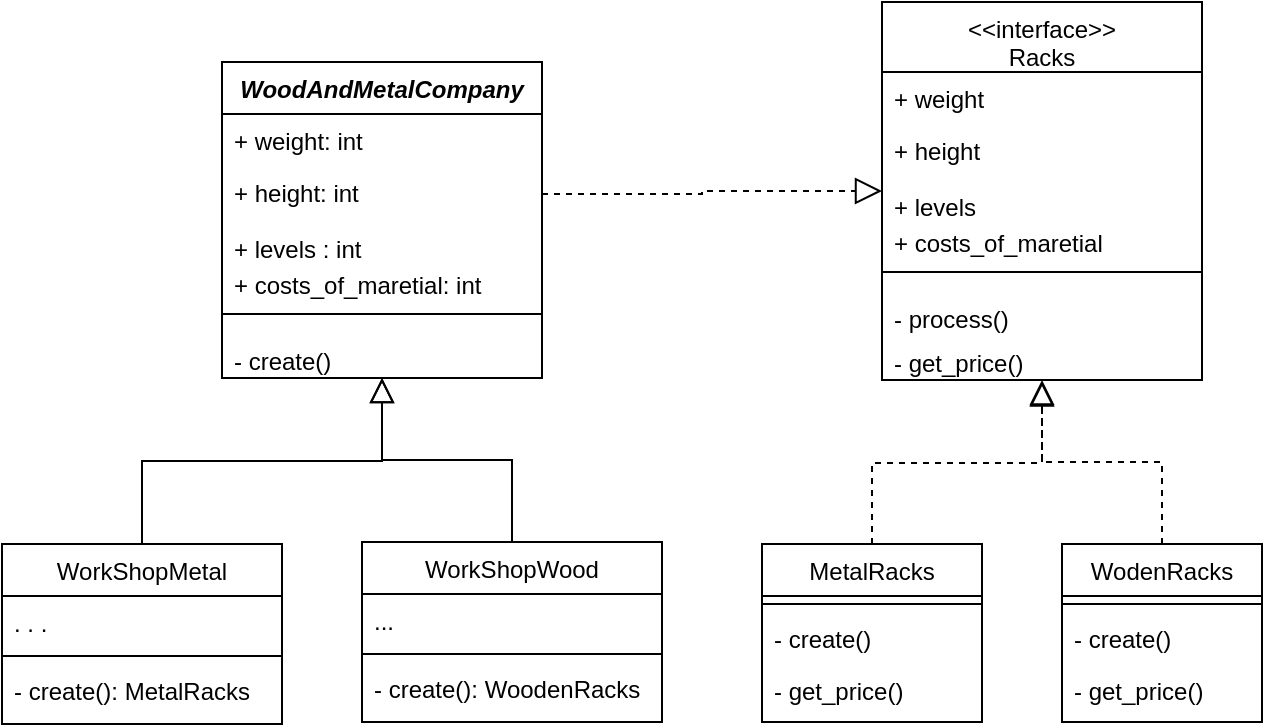 <mxfile version="20.0.1" type="device" pages="10"><diagram id="C5RBs43oDa-KdzZeNtuy" name="Fabrica_method"><mxGraphModel dx="1422" dy="762" grid="1" gridSize="10" guides="1" tooltips="1" connect="1" arrows="1" fold="1" page="1" pageScale="1" pageWidth="827" pageHeight="1169" math="0" shadow="0"><root><mxCell id="WIyWlLk6GJQsqaUBKTNV-0"/><mxCell id="WIyWlLk6GJQsqaUBKTNV-1" parent="WIyWlLk6GJQsqaUBKTNV-0"/><mxCell id="zkfFHV4jXpPFQw0GAbJ--0" value="WoodAndMetalCompany" style="swimlane;fontStyle=3;align=center;verticalAlign=top;childLayout=stackLayout;horizontal=1;startSize=26;horizontalStack=0;resizeParent=1;resizeLast=0;collapsible=1;marginBottom=0;rounded=0;shadow=0;strokeWidth=1;" parent="WIyWlLk6GJQsqaUBKTNV-1" vertex="1"><mxGeometry x="140" y="120" width="160" height="158" as="geometry"><mxRectangle x="220" y="120" width="160" height="26" as="alternateBounds"/></mxGeometry></mxCell><mxCell id="zkfFHV4jXpPFQw0GAbJ--1" value="+ weight: int" style="text;align=left;verticalAlign=top;spacingLeft=4;spacingRight=4;overflow=hidden;rotatable=0;points=[[0,0.5],[1,0.5]];portConstraint=eastwest;" parent="zkfFHV4jXpPFQw0GAbJ--0" vertex="1"><mxGeometry y="26" width="160" height="26" as="geometry"/></mxCell><mxCell id="zkfFHV4jXpPFQw0GAbJ--2" value="+ height: int" style="text;align=left;verticalAlign=top;spacingLeft=4;spacingRight=4;overflow=hidden;rotatable=0;points=[[0,0.5],[1,0.5]];portConstraint=eastwest;rounded=0;shadow=0;html=0;" parent="zkfFHV4jXpPFQw0GAbJ--0" vertex="1"><mxGeometry y="52" width="160" height="28" as="geometry"/></mxCell><mxCell id="Sm7Hj97o0J6OgquuWGwm-2" value="+ levels : int" style="text;align=left;verticalAlign=top;spacingLeft=4;spacingRight=4;overflow=hidden;rotatable=0;points=[[0,0.5],[1,0.5]];portConstraint=eastwest;rounded=0;shadow=0;html=0;" parent="zkfFHV4jXpPFQw0GAbJ--0" vertex="1"><mxGeometry y="80" width="160" height="18" as="geometry"/></mxCell><mxCell id="bKigZ1CfAqKAkNdOFrOS-4" value="+ costs_of_maretial: int" style="text;align=left;verticalAlign=top;spacingLeft=4;spacingRight=4;overflow=hidden;rotatable=0;points=[[0,0.5],[1,0.5]];portConstraint=eastwest;rounded=0;shadow=0;html=0;" parent="zkfFHV4jXpPFQw0GAbJ--0" vertex="1"><mxGeometry y="98" width="160" height="18" as="geometry"/></mxCell><mxCell id="zkfFHV4jXpPFQw0GAbJ--4" value="" style="line;html=1;strokeWidth=1;align=left;verticalAlign=middle;spacingTop=-1;spacingLeft=3;spacingRight=3;rotatable=0;labelPosition=right;points=[];portConstraint=eastwest;" parent="zkfFHV4jXpPFQw0GAbJ--0" vertex="1"><mxGeometry y="116" width="160" height="20" as="geometry"/></mxCell><mxCell id="zkfFHV4jXpPFQw0GAbJ--5" value="- create()" style="text;align=left;verticalAlign=top;spacingLeft=4;spacingRight=4;overflow=hidden;rotatable=0;points=[[0,0.5],[1,0.5]];portConstraint=eastwest;" parent="zkfFHV4jXpPFQw0GAbJ--0" vertex="1"><mxGeometry y="136" width="160" height="22" as="geometry"/></mxCell><mxCell id="zkfFHV4jXpPFQw0GAbJ--6" value="WorkShopMetal" style="swimlane;fontStyle=0;align=center;verticalAlign=top;childLayout=stackLayout;horizontal=1;startSize=26;horizontalStack=0;resizeParent=1;resizeLast=0;collapsible=1;marginBottom=0;rounded=0;shadow=0;strokeWidth=1;" parent="WIyWlLk6GJQsqaUBKTNV-1" vertex="1"><mxGeometry x="30" y="361" width="140" height="90" as="geometry"><mxRectangle x="130" y="380" width="160" height="26" as="alternateBounds"/></mxGeometry></mxCell><mxCell id="zkfFHV4jXpPFQw0GAbJ--8" value=". . ." style="text;align=left;verticalAlign=top;spacingLeft=4;spacingRight=4;overflow=hidden;rotatable=0;points=[[0,0.5],[1,0.5]];portConstraint=eastwest;rounded=0;shadow=0;html=0;" parent="zkfFHV4jXpPFQw0GAbJ--6" vertex="1"><mxGeometry y="26" width="140" height="26" as="geometry"/></mxCell><mxCell id="zkfFHV4jXpPFQw0GAbJ--9" value="" style="line;html=1;strokeWidth=1;align=left;verticalAlign=middle;spacingTop=-1;spacingLeft=3;spacingRight=3;rotatable=0;labelPosition=right;points=[];portConstraint=eastwest;" parent="zkfFHV4jXpPFQw0GAbJ--6" vertex="1"><mxGeometry y="52" width="140" height="8" as="geometry"/></mxCell><mxCell id="zkfFHV4jXpPFQw0GAbJ--10" value="- create(): MetalRacks" style="text;align=left;verticalAlign=top;spacingLeft=4;spacingRight=4;overflow=hidden;rotatable=0;points=[[0,0.5],[1,0.5]];portConstraint=eastwest;fontStyle=0" parent="zkfFHV4jXpPFQw0GAbJ--6" vertex="1"><mxGeometry y="60" width="140" height="26" as="geometry"/></mxCell><mxCell id="zkfFHV4jXpPFQw0GAbJ--12" value="" style="endArrow=block;endSize=10;endFill=0;shadow=0;strokeWidth=1;rounded=0;edgeStyle=elbowEdgeStyle;elbow=vertical;" parent="WIyWlLk6GJQsqaUBKTNV-1" source="zkfFHV4jXpPFQw0GAbJ--6" target="zkfFHV4jXpPFQw0GAbJ--0" edge="1"><mxGeometry width="160" relative="1" as="geometry"><mxPoint x="120" y="203" as="sourcePoint"/><mxPoint x="120" y="203" as="targetPoint"/></mxGeometry></mxCell><mxCell id="zkfFHV4jXpPFQw0GAbJ--13" value="WorkShopWood" style="swimlane;fontStyle=0;align=center;verticalAlign=top;childLayout=stackLayout;horizontal=1;startSize=26;horizontalStack=0;resizeParent=1;resizeLast=0;collapsible=1;marginBottom=0;rounded=0;shadow=0;strokeWidth=1;" parent="WIyWlLk6GJQsqaUBKTNV-1" vertex="1"><mxGeometry x="210" y="360" width="150" height="90" as="geometry"><mxRectangle x="340" y="380" width="170" height="26" as="alternateBounds"/></mxGeometry></mxCell><mxCell id="zkfFHV4jXpPFQw0GAbJ--14" value="..." style="text;align=left;verticalAlign=top;spacingLeft=4;spacingRight=4;overflow=hidden;rotatable=0;points=[[0,0.5],[1,0.5]];portConstraint=eastwest;" parent="zkfFHV4jXpPFQw0GAbJ--13" vertex="1"><mxGeometry y="26" width="150" height="26" as="geometry"/></mxCell><mxCell id="zkfFHV4jXpPFQw0GAbJ--15" value="" style="line;html=1;strokeWidth=1;align=left;verticalAlign=middle;spacingTop=-1;spacingLeft=3;spacingRight=3;rotatable=0;labelPosition=right;points=[];portConstraint=eastwest;" parent="zkfFHV4jXpPFQw0GAbJ--13" vertex="1"><mxGeometry y="52" width="150" height="8" as="geometry"/></mxCell><mxCell id="Sm7Hj97o0J6OgquuWGwm-3" value="- create(): WoodenRacks" style="text;align=left;verticalAlign=top;spacingLeft=4;spacingRight=4;overflow=hidden;rotatable=0;points=[[0,0.5],[1,0.5]];portConstraint=eastwest;fontStyle=0" parent="zkfFHV4jXpPFQw0GAbJ--13" vertex="1"><mxGeometry y="60" width="150" height="26" as="geometry"/></mxCell><mxCell id="Sm7Hj97o0J6OgquuWGwm-27" style="edgeStyle=orthogonalEdgeStyle;rounded=0;orthogonalLoop=1;jettySize=auto;html=1;exitX=1;exitY=0.5;exitDx=0;exitDy=0;dashed=1;endArrow=openThin;endFill=0;" parent="zkfFHV4jXpPFQw0GAbJ--13" source="Sm7Hj97o0J6OgquuWGwm-3" target="Sm7Hj97o0J6OgquuWGwm-3" edge="1"><mxGeometry relative="1" as="geometry"/></mxCell><mxCell id="zkfFHV4jXpPFQw0GAbJ--16" value="" style="endArrow=block;endSize=10;endFill=0;shadow=0;strokeWidth=1;rounded=0;edgeStyle=elbowEdgeStyle;elbow=vertical;" parent="WIyWlLk6GJQsqaUBKTNV-1" source="zkfFHV4jXpPFQw0GAbJ--13" target="zkfFHV4jXpPFQw0GAbJ--0" edge="1"><mxGeometry width="160" relative="1" as="geometry"><mxPoint x="130" y="373" as="sourcePoint"/><mxPoint x="230" y="271" as="targetPoint"/></mxGeometry></mxCell><mxCell id="Sm7Hj97o0J6OgquuWGwm-10" value="&lt;&lt;interface&gt;&gt;&#10;Racks" style="swimlane;fontStyle=0;align=center;verticalAlign=top;childLayout=stackLayout;horizontal=1;startSize=35;horizontalStack=0;resizeParent=1;resizeLast=0;collapsible=1;marginBottom=0;rounded=0;shadow=0;strokeWidth=1;" parent="WIyWlLk6GJQsqaUBKTNV-1" vertex="1"><mxGeometry x="470" y="90" width="160" height="189" as="geometry"><mxRectangle x="220" y="120" width="160" height="26" as="alternateBounds"/></mxGeometry></mxCell><mxCell id="Sm7Hj97o0J6OgquuWGwm-11" value="+ weight" style="text;align=left;verticalAlign=top;spacingLeft=4;spacingRight=4;overflow=hidden;rotatable=0;points=[[0,0.5],[1,0.5]];portConstraint=eastwest;" parent="Sm7Hj97o0J6OgquuWGwm-10" vertex="1"><mxGeometry y="35" width="160" height="26" as="geometry"/></mxCell><mxCell id="Sm7Hj97o0J6OgquuWGwm-12" value="+ height" style="text;align=left;verticalAlign=top;spacingLeft=4;spacingRight=4;overflow=hidden;rotatable=0;points=[[0,0.5],[1,0.5]];portConstraint=eastwest;rounded=0;shadow=0;html=0;" parent="Sm7Hj97o0J6OgquuWGwm-10" vertex="1"><mxGeometry y="61" width="160" height="28" as="geometry"/></mxCell><mxCell id="Sm7Hj97o0J6OgquuWGwm-13" value="+ levels" style="text;align=left;verticalAlign=top;spacingLeft=4;spacingRight=4;overflow=hidden;rotatable=0;points=[[0,0.5],[1,0.5]];portConstraint=eastwest;rounded=0;shadow=0;html=0;" parent="Sm7Hj97o0J6OgquuWGwm-10" vertex="1"><mxGeometry y="89" width="160" height="18" as="geometry"/></mxCell><mxCell id="bKigZ1CfAqKAkNdOFrOS-0" value="+ costs_of_maretial" style="text;align=left;verticalAlign=top;spacingLeft=4;spacingRight=4;overflow=hidden;rotatable=0;points=[[0,0.5],[1,0.5]];portConstraint=eastwest;rounded=0;shadow=0;html=0;" parent="Sm7Hj97o0J6OgquuWGwm-10" vertex="1"><mxGeometry y="107" width="160" height="18" as="geometry"/></mxCell><mxCell id="Sm7Hj97o0J6OgquuWGwm-14" value="" style="line;html=1;strokeWidth=1;align=left;verticalAlign=middle;spacingTop=-1;spacingLeft=3;spacingRight=3;rotatable=0;labelPosition=right;points=[];portConstraint=eastwest;" parent="Sm7Hj97o0J6OgquuWGwm-10" vertex="1"><mxGeometry y="125" width="160" height="20" as="geometry"/></mxCell><mxCell id="Sm7Hj97o0J6OgquuWGwm-15" value="- process()" style="text;align=left;verticalAlign=top;spacingLeft=4;spacingRight=4;overflow=hidden;rotatable=0;points=[[0,0.5],[1,0.5]];portConstraint=eastwest;" parent="Sm7Hj97o0J6OgquuWGwm-10" vertex="1"><mxGeometry y="145" width="160" height="22" as="geometry"/></mxCell><mxCell id="Sm7Hj97o0J6OgquuWGwm-16" value="- get_price()" style="text;align=left;verticalAlign=top;spacingLeft=4;spacingRight=4;overflow=hidden;rotatable=0;points=[[0,0.5],[1,0.5]];portConstraint=eastwest;dashed=1;" parent="Sm7Hj97o0J6OgquuWGwm-10" vertex="1"><mxGeometry y="167" width="160" height="22" as="geometry"/></mxCell><mxCell id="Sm7Hj97o0J6OgquuWGwm-17" value="MetalRacks" style="swimlane;fontStyle=0;align=center;verticalAlign=top;childLayout=stackLayout;horizontal=1;startSize=26;horizontalStack=0;resizeParent=1;resizeLast=0;collapsible=1;marginBottom=0;rounded=0;shadow=0;strokeWidth=1;" parent="WIyWlLk6GJQsqaUBKTNV-1" vertex="1"><mxGeometry x="410" y="361" width="110" height="89" as="geometry"><mxRectangle x="130" y="380" width="160" height="26" as="alternateBounds"/></mxGeometry></mxCell><mxCell id="Sm7Hj97o0J6OgquuWGwm-19" value="" style="line;html=1;strokeWidth=1;align=left;verticalAlign=middle;spacingTop=-1;spacingLeft=3;spacingRight=3;rotatable=0;labelPosition=right;points=[];portConstraint=eastwest;" parent="Sm7Hj97o0J6OgquuWGwm-17" vertex="1"><mxGeometry y="26" width="110" height="8" as="geometry"/></mxCell><mxCell id="Sm7Hj97o0J6OgquuWGwm-20" value="- create()" style="text;align=left;verticalAlign=top;spacingLeft=4;spacingRight=4;overflow=hidden;rotatable=0;points=[[0,0.5],[1,0.5]];portConstraint=eastwest;fontStyle=0" parent="Sm7Hj97o0J6OgquuWGwm-17" vertex="1"><mxGeometry y="34" width="110" height="26" as="geometry"/></mxCell><mxCell id="Sm7Hj97o0J6OgquuWGwm-31" value="- get_price()" style="text;align=left;verticalAlign=top;spacingLeft=4;spacingRight=4;overflow=hidden;rotatable=0;points=[[0,0.5],[1,0.5]];portConstraint=eastwest;dashed=1;" parent="Sm7Hj97o0J6OgquuWGwm-17" vertex="1"><mxGeometry y="60" width="110" height="22" as="geometry"/></mxCell><mxCell id="Sm7Hj97o0J6OgquuWGwm-21" value="" style="endArrow=block;endSize=10;endFill=0;shadow=0;strokeWidth=1;rounded=0;edgeStyle=elbowEdgeStyle;elbow=vertical;dashed=1;entryX=0.5;entryY=1.035;entryDx=0;entryDy=0;entryPerimeter=0;" parent="WIyWlLk6GJQsqaUBKTNV-1" source="Sm7Hj97o0J6OgquuWGwm-17" target="Sm7Hj97o0J6OgquuWGwm-16" edge="1"><mxGeometry width="160" relative="1" as="geometry"><mxPoint x="440" y="215" as="sourcePoint"/><mxPoint x="540" y="282" as="targetPoint"/></mxGeometry></mxCell><mxCell id="Sm7Hj97o0J6OgquuWGwm-22" value="WodenRacks" style="swimlane;fontStyle=0;align=center;verticalAlign=top;childLayout=stackLayout;horizontal=1;startSize=26;horizontalStack=0;resizeParent=1;resizeLast=0;collapsible=1;marginBottom=0;rounded=0;shadow=0;strokeWidth=1;" parent="WIyWlLk6GJQsqaUBKTNV-1" vertex="1"><mxGeometry x="560" y="361" width="100" height="89" as="geometry"><mxRectangle x="340" y="380" width="170" height="26" as="alternateBounds"/></mxGeometry></mxCell><mxCell id="Sm7Hj97o0J6OgquuWGwm-24" value="" style="line;html=1;strokeWidth=1;align=left;verticalAlign=middle;spacingTop=-1;spacingLeft=3;spacingRight=3;rotatable=0;labelPosition=right;points=[];portConstraint=eastwest;" parent="Sm7Hj97o0J6OgquuWGwm-22" vertex="1"><mxGeometry y="26" width="100" height="8" as="geometry"/></mxCell><mxCell id="Sm7Hj97o0J6OgquuWGwm-25" value="- create()" style="text;align=left;verticalAlign=top;spacingLeft=4;spacingRight=4;overflow=hidden;rotatable=0;points=[[0,0.5],[1,0.5]];portConstraint=eastwest;fontStyle=0" parent="Sm7Hj97o0J6OgquuWGwm-22" vertex="1"><mxGeometry y="34" width="100" height="26" as="geometry"/></mxCell><mxCell id="Sm7Hj97o0J6OgquuWGwm-32" value="- get_price()" style="text;align=left;verticalAlign=top;spacingLeft=4;spacingRight=4;overflow=hidden;rotatable=0;points=[[0,0.5],[1,0.5]];portConstraint=eastwest;dashed=1;" parent="Sm7Hj97o0J6OgquuWGwm-22" vertex="1"><mxGeometry y="60" width="100" height="22" as="geometry"/></mxCell><mxCell id="Sm7Hj97o0J6OgquuWGwm-26" value="" style="endArrow=block;endSize=10;endFill=0;shadow=0;strokeWidth=1;rounded=0;edgeStyle=elbowEdgeStyle;elbow=vertical;dashed=1;" parent="WIyWlLk6GJQsqaUBKTNV-1" source="Sm7Hj97o0J6OgquuWGwm-22" target="Sm7Hj97o0J6OgquuWGwm-16" edge="1"><mxGeometry width="160" relative="1" as="geometry"><mxPoint x="450" y="385" as="sourcePoint"/><mxPoint x="540" y="282" as="targetPoint"/></mxGeometry></mxCell><mxCell id="IklWBRfcwAOo1nwDznA2-0" style="edgeStyle=orthogonalEdgeStyle;rounded=0;orthogonalLoop=1;jettySize=auto;html=1;exitX=1;exitY=0.5;exitDx=0;exitDy=0;dashed=1;endArrow=block;endFill=0;startSize=12;endSize=11;" edge="1" parent="WIyWlLk6GJQsqaUBKTNV-1" source="zkfFHV4jXpPFQw0GAbJ--2" target="Sm7Hj97o0J6OgquuWGwm-10"><mxGeometry relative="1" as="geometry"/></mxCell></root></mxGraphModel></diagram><diagram id="Zp_OdT6abz7nebL9BYoW" name="Abstract_factory"><mxGraphModel dx="1422" dy="762" grid="1" gridSize="10" guides="1" tooltips="1" connect="1" arrows="1" fold="1" page="1" pageScale="1" pageWidth="1654" pageHeight="2336" math="0" shadow="0"><root><mxCell id="0"/><mxCell id="1" parent="0"/><mxCell id="Kj-M5yxJcjuIQt7R1chQ-12" value="&lt;&lt;interface&gt;&gt;&#10;AbstractFactoryRacks" style="swimlane;fontStyle=3;align=center;verticalAlign=top;childLayout=stackLayout;horizontal=1;startSize=40;horizontalStack=0;resizeParent=1;resizeParentMax=0;resizeLast=0;collapsible=1;marginBottom=0;" parent="1" vertex="1"><mxGeometry x="760" y="291" width="210" height="130" as="geometry"/></mxCell><mxCell id="Kj-M5yxJcjuIQt7R1chQ-13" value="+ lenght&#10;+ height" style="text;strokeColor=none;fillColor=none;align=left;verticalAlign=top;spacingLeft=4;spacingRight=4;overflow=hidden;rotatable=0;points=[[0,0.5],[1,0.5]];portConstraint=eastwest;" parent="Kj-M5yxJcjuIQt7R1chQ-12" vertex="1"><mxGeometry y="40" width="210" height="30" as="geometry"/></mxCell><mxCell id="Kj-M5yxJcjuIQt7R1chQ-14" value="" style="line;strokeWidth=1;fillColor=none;align=left;verticalAlign=middle;spacingTop=-1;spacingLeft=3;spacingRight=3;rotatable=0;labelPosition=right;points=[];portConstraint=eastwest;" parent="Kj-M5yxJcjuIQt7R1chQ-12" vertex="1"><mxGeometry y="70" width="210" height="8" as="geometry"/></mxCell><mxCell id="Kj-M5yxJcjuIQt7R1chQ-15" value="- create_shelf" style="text;strokeColor=none;fillColor=none;align=left;verticalAlign=top;spacingLeft=4;spacingRight=4;overflow=hidden;rotatable=0;points=[[0,0.5],[1,0.5]];portConstraint=eastwest;" parent="Kj-M5yxJcjuIQt7R1chQ-12" vertex="1"><mxGeometry y="78" width="210" height="26" as="geometry"/></mxCell><mxCell id="_NtS-Jo-b6PwxGiAK5hK-36" value="- create_rack" style="text;strokeColor=none;fillColor=none;align=left;verticalAlign=top;spacingLeft=4;spacingRight=4;overflow=hidden;rotatable=0;points=[[0,0.5],[1,0.5]];portConstraint=eastwest;" parent="Kj-M5yxJcjuIQt7R1chQ-12" vertex="1"><mxGeometry y="104" width="210" height="26" as="geometry"/></mxCell><mxCell id="_NtS-Jo-b6PwxGiAK5hK-7" value="" style="edgeStyle=orthogonalEdgeStyle;rounded=0;orthogonalLoop=1;jettySize=auto;html=1;dashed=1;endArrow=openThin;endFill=0;strokeWidth=1;entryX=0.5;entryY=0;entryDx=0;entryDy=0;" parent="1" source="Kj-M5yxJcjuIQt7R1chQ-16" target="_NtS-Jo-b6PwxGiAK5hK-3" edge="1"><mxGeometry relative="1" as="geometry"><Array as="points"><mxPoint x="100" y="110"/></Array></mxGeometry></mxCell><mxCell id="Kj-M5yxJcjuIQt7R1chQ-16" value="ShopRacksFactory" style="swimlane;fontStyle=1;align=center;verticalAlign=top;childLayout=stackLayout;horizontal=1;startSize=26;horizontalStack=0;resizeParent=1;resizeParentMax=0;resizeLast=0;collapsible=1;marginBottom=0;" parent="1" vertex="1"><mxGeometry x="760" y="50" width="210" height="112" as="geometry"/></mxCell><mxCell id="Kj-M5yxJcjuIQt7R1chQ-17" value="..." style="text;strokeColor=none;fillColor=none;align=left;verticalAlign=top;spacingLeft=4;spacingRight=4;overflow=hidden;rotatable=0;points=[[0,0.5],[1,0.5]];portConstraint=eastwest;" parent="Kj-M5yxJcjuIQt7R1chQ-16" vertex="1"><mxGeometry y="26" width="210" height="26" as="geometry"/></mxCell><mxCell id="Kj-M5yxJcjuIQt7R1chQ-18" value="" style="line;strokeWidth=1;fillColor=none;align=left;verticalAlign=middle;spacingTop=-1;spacingLeft=3;spacingRight=3;rotatable=0;labelPosition=right;points=[];portConstraint=eastwest;" parent="Kj-M5yxJcjuIQt7R1chQ-16" vertex="1"><mxGeometry y="52" width="210" height="8" as="geometry"/></mxCell><mxCell id="Kj-M5yxJcjuIQt7R1chQ-19" value="+ create_shelf" style="text;strokeColor=none;fillColor=none;align=left;verticalAlign=top;spacingLeft=4;spacingRight=4;overflow=hidden;rotatable=0;points=[[0,0.5],[1,0.5]];portConstraint=eastwest;" parent="Kj-M5yxJcjuIQt7R1chQ-16" vertex="1"><mxGeometry y="60" width="210" height="26" as="geometry"/></mxCell><mxCell id="_NtS-Jo-b6PwxGiAK5hK-41" value="+ create_rack" style="text;strokeColor=none;fillColor=none;align=left;verticalAlign=top;spacingLeft=4;spacingRight=4;overflow=hidden;rotatable=0;points=[[0,0.5],[1,0.5]];portConstraint=eastwest;" parent="Kj-M5yxJcjuIQt7R1chQ-16" vertex="1"><mxGeometry y="86" width="210" height="26" as="geometry"/></mxCell><mxCell id="Kj-M5yxJcjuIQt7R1chQ-21" value="StoreRacksFactory" style="swimlane;fontStyle=1;align=center;verticalAlign=top;childLayout=stackLayout;horizontal=1;startSize=26;horizontalStack=0;resizeParent=1;resizeParentMax=0;resizeLast=0;collapsible=1;marginBottom=0;" parent="1" vertex="1"><mxGeometry x="760" y="576" width="210" height="112" as="geometry"/></mxCell><mxCell id="Kj-M5yxJcjuIQt7R1chQ-22" value="..." style="text;strokeColor=none;fillColor=none;align=left;verticalAlign=top;spacingLeft=4;spacingRight=4;overflow=hidden;rotatable=0;points=[[0,0.5],[1,0.5]];portConstraint=eastwest;" parent="Kj-M5yxJcjuIQt7R1chQ-21" vertex="1"><mxGeometry y="26" width="210" height="26" as="geometry"/></mxCell><mxCell id="Kj-M5yxJcjuIQt7R1chQ-23" value="" style="line;strokeWidth=1;fillColor=none;align=left;verticalAlign=middle;spacingTop=-1;spacingLeft=3;spacingRight=3;rotatable=0;labelPosition=right;points=[];portConstraint=eastwest;" parent="Kj-M5yxJcjuIQt7R1chQ-21" vertex="1"><mxGeometry y="52" width="210" height="8" as="geometry"/></mxCell><mxCell id="Kj-M5yxJcjuIQt7R1chQ-24" value="+ create_rack" style="text;strokeColor=none;fillColor=none;align=left;verticalAlign=top;spacingLeft=4;spacingRight=4;overflow=hidden;rotatable=0;points=[[0,0.5],[1,0.5]];portConstraint=eastwest;" parent="Kj-M5yxJcjuIQt7R1chQ-21" vertex="1"><mxGeometry y="60" width="210" height="26" as="geometry"/></mxCell><mxCell id="_NtS-Jo-b6PwxGiAK5hK-42" value="+ create_shelf" style="text;strokeColor=none;fillColor=none;align=left;verticalAlign=top;spacingLeft=4;spacingRight=4;overflow=hidden;rotatable=0;points=[[0,0.5],[1,0.5]];portConstraint=eastwest;" parent="Kj-M5yxJcjuIQt7R1chQ-21" vertex="1"><mxGeometry y="86" width="210" height="26" as="geometry"/></mxCell><mxCell id="m2FG-n14dy0zDd0saXGs-1" value="" style="endArrow=block;endSize=10;endFill=0;shadow=0;strokeWidth=1;rounded=0;edgeStyle=elbowEdgeStyle;elbow=vertical;entryX=0.5;entryY=0;entryDx=0;entryDy=0;dashed=1;exitX=0.508;exitY=1.038;exitDx=0;exitDy=0;exitPerimeter=0;" parent="1" source="_NtS-Jo-b6PwxGiAK5hK-41" target="Kj-M5yxJcjuIQt7R1chQ-12" edge="1"><mxGeometry width="160" relative="1" as="geometry"><mxPoint x="806" y="220" as="sourcePoint"/><mxPoint x="520" y="200" as="targetPoint"/><Array as="points"><mxPoint x="800" y="220"/><mxPoint x="590" y="230"/></Array></mxGeometry></mxCell><mxCell id="m2FG-n14dy0zDd0saXGs-2" value="" style="endArrow=block;endSize=10;endFill=0;shadow=0;strokeWidth=1;rounded=0;edgeStyle=elbowEdgeStyle;elbow=vertical;exitX=0.5;exitY=0;exitDx=0;exitDy=0;dashed=1;entryX=0.503;entryY=1.103;entryDx=0;entryDy=0;entryPerimeter=0;" parent="1" source="Kj-M5yxJcjuIQt7R1chQ-21" target="_NtS-Jo-b6PwxGiAK5hK-36" edge="1"><mxGeometry width="160" relative="1" as="geometry"><mxPoint x="520" y="360" as="sourcePoint"/><mxPoint x="865" y="440" as="targetPoint"/><Array as="points"/></mxGeometry></mxCell><mxCell id="_NtS-Jo-b6PwxGiAK5hK-3" value="ShopRack" style="swimlane;fontStyle=1;align=center;verticalAlign=top;childLayout=stackLayout;horizontal=1;startSize=26;horizontalStack=0;resizeParent=1;resizeParentMax=0;resizeLast=0;collapsible=1;marginBottom=0;" parent="1" vertex="1"><mxGeometry x="40" y="144" width="120" height="86" as="geometry"/></mxCell><mxCell id="_NtS-Jo-b6PwxGiAK5hK-4" value="..." style="text;strokeColor=none;fillColor=none;align=left;verticalAlign=top;spacingLeft=4;spacingRight=4;overflow=hidden;rotatable=0;points=[[0,0.5],[1,0.5]];portConstraint=eastwest;" parent="_NtS-Jo-b6PwxGiAK5hK-3" vertex="1"><mxGeometry y="26" width="120" height="26" as="geometry"/></mxCell><mxCell id="_NtS-Jo-b6PwxGiAK5hK-5" value="" style="line;strokeWidth=1;fillColor=none;align=left;verticalAlign=middle;spacingTop=-1;spacingLeft=3;spacingRight=3;rotatable=0;labelPosition=right;points=[];portConstraint=eastwest;" parent="_NtS-Jo-b6PwxGiAK5hK-3" vertex="1"><mxGeometry y="52" width="120" height="8" as="geometry"/></mxCell><mxCell id="_NtS-Jo-b6PwxGiAK5hK-6" value="+ method(type): type" style="text;strokeColor=none;fillColor=none;align=left;verticalAlign=top;spacingLeft=4;spacingRight=4;overflow=hidden;rotatable=0;points=[[0,0.5],[1,0.5]];portConstraint=eastwest;" parent="_NtS-Jo-b6PwxGiAK5hK-3" vertex="1"><mxGeometry y="60" width="120" height="26" as="geometry"/></mxCell><mxCell id="_NtS-Jo-b6PwxGiAK5hK-32" value="" style="edgeStyle=orthogonalEdgeStyle;rounded=0;orthogonalLoop=1;jettySize=auto;html=1;endArrow=block;endFill=0;strokeWidth=1;entryX=0.5;entryY=0;entryDx=0;entryDy=0;strokeColor=default;endSize=10;dashed=1;" parent="1" source="_NtS-Jo-b6PwxGiAK5hK-8" target="_NtS-Jo-b6PwxGiAK5hK-27" edge="1"><mxGeometry relative="1" as="geometry"><Array as="points"><mxPoint x="285" y="240"/><mxPoint x="285" y="240"/></Array></mxGeometry></mxCell><mxCell id="_NtS-Jo-b6PwxGiAK5hK-8" value="ShopShelf" style="swimlane;fontStyle=1;align=center;verticalAlign=top;childLayout=stackLayout;horizontal=1;startSize=26;horizontalStack=0;resizeParent=1;resizeParentMax=0;resizeLast=0;collapsible=1;marginBottom=0;" parent="1" vertex="1"><mxGeometry x="230" y="144" width="100" height="112" as="geometry"/></mxCell><mxCell id="_NtS-Jo-b6PwxGiAK5hK-9" value="..." style="text;strokeColor=none;fillColor=none;align=left;verticalAlign=top;spacingLeft=4;spacingRight=4;overflow=hidden;rotatable=0;points=[[0,0.5],[1,0.5]];portConstraint=eastwest;" parent="_NtS-Jo-b6PwxGiAK5hK-8" vertex="1"><mxGeometry y="26" width="100" height="26" as="geometry"/></mxCell><mxCell id="_NtS-Jo-b6PwxGiAK5hK-10" value="" style="line;strokeWidth=1;fillColor=none;align=left;verticalAlign=middle;spacingTop=-1;spacingLeft=3;spacingRight=3;rotatable=0;labelPosition=right;points=[];portConstraint=eastwest;" parent="_NtS-Jo-b6PwxGiAK5hK-8" vertex="1"><mxGeometry y="52" width="100" height="8" as="geometry"/></mxCell><mxCell id="_NtS-Jo-b6PwxGiAK5hK-73" value="- get_price_shelf()" style="text;strokeColor=none;fillColor=none;align=left;verticalAlign=top;spacingLeft=4;spacingRight=4;overflow=hidden;rotatable=0;points=[[0,0.5],[1,0.5]];portConstraint=eastwest;" parent="_NtS-Jo-b6PwxGiAK5hK-8" vertex="1"><mxGeometry y="60" width="100" height="26" as="geometry"/></mxCell><mxCell id="_NtS-Jo-b6PwxGiAK5hK-61" value="- return_shelf" style="text;strokeColor=none;fillColor=none;align=left;verticalAlign=top;spacingLeft=4;spacingRight=4;overflow=hidden;rotatable=0;points=[[0,0.5],[1,0.5]];portConstraint=eastwest;" parent="_NtS-Jo-b6PwxGiAK5hK-8" vertex="1"><mxGeometry y="86" width="100" height="26" as="geometry"/></mxCell><mxCell id="_NtS-Jo-b6PwxGiAK5hK-12" value="" style="edgeStyle=orthogonalEdgeStyle;rounded=0;orthogonalLoop=1;jettySize=auto;html=1;dashed=1;endArrow=openThin;endFill=0;strokeWidth=1;entryX=0.459;entryY=-0.029;entryDx=0;entryDy=0;entryPerimeter=0;" parent="1" target="_NtS-Jo-b6PwxGiAK5hK-8" edge="1"><mxGeometry relative="1" as="geometry"><mxPoint x="760" y="110" as="sourcePoint"/><mxPoint x="135" y="154" as="targetPoint"/><Array as="points"><mxPoint x="760" y="110"/><mxPoint x="276" y="110"/></Array></mxGeometry></mxCell><mxCell id="_NtS-Jo-b6PwxGiAK5hK-34" value="" style="edgeStyle=orthogonalEdgeStyle;rounded=0;orthogonalLoop=1;jettySize=auto;html=1;endArrow=block;endFill=0;endSize=10;strokeColor=default;strokeWidth=1;entryX=0.506;entryY=1.007;entryDx=0;entryDy=0;entryPerimeter=0;dashed=1;" parent="1" source="_NtS-Jo-b6PwxGiAK5hK-13" target="_NtS-Jo-b6PwxGiAK5hK-26" edge="1"><mxGeometry relative="1" as="geometry"/></mxCell><mxCell id="_NtS-Jo-b6PwxGiAK5hK-13" value="PalletRack" style="swimlane;fontStyle=1;align=center;verticalAlign=top;childLayout=stackLayout;horizontal=1;startSize=26;horizontalStack=0;resizeParent=1;resizeParentMax=0;resizeLast=0;collapsible=1;marginBottom=0;" parent="1" vertex="1"><mxGeometry x="40" y="510" width="120" height="112" as="geometry"/></mxCell><mxCell id="_NtS-Jo-b6PwxGiAK5hK-14" value="..." style="text;strokeColor=none;fillColor=none;align=left;verticalAlign=top;spacingLeft=4;spacingRight=4;overflow=hidden;rotatable=0;points=[[0,0.5],[1,0.5]];portConstraint=eastwest;" parent="_NtS-Jo-b6PwxGiAK5hK-13" vertex="1"><mxGeometry y="26" width="120" height="26" as="geometry"/></mxCell><mxCell id="_NtS-Jo-b6PwxGiAK5hK-15" value="" style="line;strokeWidth=1;fillColor=none;align=left;verticalAlign=middle;spacingTop=-1;spacingLeft=3;spacingRight=3;rotatable=0;labelPosition=right;points=[];portConstraint=eastwest;" parent="_NtS-Jo-b6PwxGiAK5hK-13" vertex="1"><mxGeometry y="52" width="120" height="8" as="geometry"/></mxCell><mxCell id="_NtS-Jo-b6PwxGiAK5hK-77" value="- get_price_rack()" style="text;strokeColor=none;fillColor=none;align=left;verticalAlign=top;spacingLeft=4;spacingRight=4;overflow=hidden;rotatable=0;points=[[0,0.5],[1,0.5]];portConstraint=eastwest;" parent="_NtS-Jo-b6PwxGiAK5hK-13" vertex="1"><mxGeometry y="60" width="120" height="26" as="geometry"/></mxCell><mxCell id="_NtS-Jo-b6PwxGiAK5hK-78" value="- return_rack" style="text;strokeColor=none;fillColor=none;align=left;verticalAlign=top;spacingLeft=4;spacingRight=4;overflow=hidden;rotatable=0;points=[[0,0.5],[1,0.5]];portConstraint=eastwest;" parent="_NtS-Jo-b6PwxGiAK5hK-13" vertex="1"><mxGeometry y="86" width="120" height="26" as="geometry"/></mxCell><mxCell id="_NtS-Jo-b6PwxGiAK5hK-35" value="" style="edgeStyle=orthogonalEdgeStyle;rounded=0;orthogonalLoop=1;jettySize=auto;html=1;endArrow=block;endFill=0;endSize=10;strokeColor=default;strokeWidth=1;entryX=0.5;entryY=1;entryDx=0;entryDy=0;dashed=1;" parent="1" source="_NtS-Jo-b6PwxGiAK5hK-17" target="_NtS-Jo-b6PwxGiAK5hK-27" edge="1"><mxGeometry relative="1" as="geometry"><mxPoint x="290" y="410" as="targetPoint"/><Array as="points"><mxPoint x="285" y="480"/><mxPoint x="285" y="480"/></Array></mxGeometry></mxCell><mxCell id="_NtS-Jo-b6PwxGiAK5hK-17" value="PalletShelf" style="swimlane;fontStyle=1;align=center;verticalAlign=top;childLayout=stackLayout;horizontal=1;startSize=26;horizontalStack=0;resizeParent=1;resizeParentMax=0;resizeLast=0;collapsible=1;marginBottom=0;" parent="1" vertex="1"><mxGeometry x="230" y="510" width="100" height="112" as="geometry"/></mxCell><mxCell id="_NtS-Jo-b6PwxGiAK5hK-18" value="..." style="text;strokeColor=none;fillColor=none;align=left;verticalAlign=top;spacingLeft=4;spacingRight=4;overflow=hidden;rotatable=0;points=[[0,0.5],[1,0.5]];portConstraint=eastwest;" parent="_NtS-Jo-b6PwxGiAK5hK-17" vertex="1"><mxGeometry y="26" width="100" height="26" as="geometry"/></mxCell><mxCell id="_NtS-Jo-b6PwxGiAK5hK-19" value="" style="line;strokeWidth=1;fillColor=none;align=left;verticalAlign=middle;spacingTop=-1;spacingLeft=3;spacingRight=3;rotatable=0;labelPosition=right;points=[];portConstraint=eastwest;" parent="_NtS-Jo-b6PwxGiAK5hK-17" vertex="1"><mxGeometry y="52" width="100" height="8" as="geometry"/></mxCell><mxCell id="_NtS-Jo-b6PwxGiAK5hK-80" value="- return_shelf" style="text;strokeColor=none;fillColor=none;align=left;verticalAlign=top;spacingLeft=4;spacingRight=4;overflow=hidden;rotatable=0;points=[[0,0.5],[1,0.5]];portConstraint=eastwest;" parent="_NtS-Jo-b6PwxGiAK5hK-17" vertex="1"><mxGeometry y="60" width="100" height="26" as="geometry"/></mxCell><mxCell id="_NtS-Jo-b6PwxGiAK5hK-79" value="- get_price_shelf()" style="text;strokeColor=none;fillColor=none;align=left;verticalAlign=top;spacingLeft=4;spacingRight=4;overflow=hidden;rotatable=0;points=[[0,0.5],[1,0.5]];portConstraint=eastwest;" parent="_NtS-Jo-b6PwxGiAK5hK-17" vertex="1"><mxGeometry y="86" width="100" height="26" as="geometry"/></mxCell><mxCell id="_NtS-Jo-b6PwxGiAK5hK-21" value="" style="edgeStyle=orthogonalEdgeStyle;rounded=0;orthogonalLoop=1;jettySize=auto;html=1;dashed=1;endArrow=openThin;endFill=0;strokeWidth=1;exitX=0;exitY=0.5;exitDx=0;exitDy=0;entryX=0.451;entryY=1.003;entryDx=0;entryDy=0;entryPerimeter=0;" parent="1" source="Kj-M5yxJcjuIQt7R1chQ-22" target="_NtS-Jo-b6PwxGiAK5hK-78" edge="1"><mxGeometry relative="1" as="geometry"><mxPoint x="413" y="546" as="sourcePoint"/><mxPoint x="90" y="650" as="targetPoint"/><Array as="points"><mxPoint x="760" y="646"/><mxPoint x="94" y="646"/></Array></mxGeometry></mxCell><mxCell id="_NtS-Jo-b6PwxGiAK5hK-22" value="" style="edgeStyle=orthogonalEdgeStyle;rounded=0;orthogonalLoop=1;jettySize=auto;html=1;dashed=1;endArrow=openThin;endFill=0;strokeWidth=1;exitX=0;exitY=0.5;exitDx=0;exitDy=0;" parent="1" source="Kj-M5yxJcjuIQt7R1chQ-22" edge="1"><mxGeometry relative="1" as="geometry"><mxPoint x="413.21" y="546.368" as="sourcePoint"/><mxPoint x="277" y="620" as="targetPoint"/><Array as="points"><mxPoint x="760" y="646"/><mxPoint x="277" y="646"/></Array></mxGeometry></mxCell><mxCell id="_NtS-Jo-b6PwxGiAK5hK-23" value="&lt;&lt;interface&gt;&gt;&#10;AbstractRacks" style="swimlane;fontStyle=1;align=center;verticalAlign=top;childLayout=stackLayout;horizontal=1;startSize=40;horizontalStack=0;resizeParent=1;resizeParentMax=0;resizeLast=0;collapsible=1;marginBottom=0;" parent="1" vertex="1"><mxGeometry x="40" y="310" width="120" height="126" as="geometry"/></mxCell><mxCell id="_NtS-Jo-b6PwxGiAK5hK-24" value="+ height: int" style="text;strokeColor=none;fillColor=none;align=left;verticalAlign=top;spacingLeft=4;spacingRight=4;overflow=hidden;rotatable=0;points=[[0,0.5],[1,0.5]];portConstraint=eastwest;" parent="_NtS-Jo-b6PwxGiAK5hK-23" vertex="1"><mxGeometry y="40" width="120" height="26" as="geometry"/></mxCell><mxCell id="_NtS-Jo-b6PwxGiAK5hK-25" value="" style="line;strokeWidth=1;fillColor=none;align=left;verticalAlign=middle;spacingTop=-1;spacingLeft=3;spacingRight=3;rotatable=0;labelPosition=right;points=[];portConstraint=eastwest;" parent="_NtS-Jo-b6PwxGiAK5hK-23" vertex="1"><mxGeometry y="66" width="120" height="8" as="geometry"/></mxCell><mxCell id="_NtS-Jo-b6PwxGiAK5hK-63" value="- get_price_rack()" style="text;strokeColor=none;fillColor=none;align=left;verticalAlign=top;spacingLeft=4;spacingRight=4;overflow=hidden;rotatable=0;points=[[0,0.5],[1,0.5]];portConstraint=eastwest;" parent="_NtS-Jo-b6PwxGiAK5hK-23" vertex="1"><mxGeometry y="74" width="120" height="26" as="geometry"/></mxCell><mxCell id="_NtS-Jo-b6PwxGiAK5hK-26" value="- return_rack()" style="text;strokeColor=none;fillColor=none;align=left;verticalAlign=top;spacingLeft=4;spacingRight=4;overflow=hidden;rotatable=0;points=[[0,0.5],[1,0.5]];portConstraint=eastwest;" parent="_NtS-Jo-b6PwxGiAK5hK-23" vertex="1"><mxGeometry y="100" width="120" height="26" as="geometry"/></mxCell><mxCell id="_NtS-Jo-b6PwxGiAK5hK-27" value="&lt;&lt;interface&gt;&gt;&#10;AbstractShelves" style="swimlane;fontStyle=1;align=center;verticalAlign=top;childLayout=stackLayout;horizontal=1;startSize=40;horizontalStack=0;resizeParent=1;resizeParentMax=0;resizeLast=0;collapsible=1;marginBottom=0;" parent="1" vertex="1"><mxGeometry x="230" y="297" width="110" height="126" as="geometry"/></mxCell><mxCell id="_NtS-Jo-b6PwxGiAK5hK-28" value="+ lenght: int" style="text;strokeColor=none;fillColor=none;align=left;verticalAlign=top;spacingLeft=4;spacingRight=4;overflow=hidden;rotatable=0;points=[[0,0.5],[1,0.5]];portConstraint=eastwest;" parent="_NtS-Jo-b6PwxGiAK5hK-27" vertex="1"><mxGeometry y="40" width="110" height="26" as="geometry"/></mxCell><mxCell id="_NtS-Jo-b6PwxGiAK5hK-29" value="" style="line;strokeWidth=1;fillColor=none;align=left;verticalAlign=middle;spacingTop=-1;spacingLeft=3;spacingRight=3;rotatable=0;labelPosition=right;points=[];portConstraint=eastwest;" parent="_NtS-Jo-b6PwxGiAK5hK-27" vertex="1"><mxGeometry y="66" width="110" height="8" as="geometry"/></mxCell><mxCell id="_NtS-Jo-b6PwxGiAK5hK-30" value="- get_price_shelf()" style="text;strokeColor=none;fillColor=none;align=left;verticalAlign=top;spacingLeft=4;spacingRight=4;overflow=hidden;rotatable=0;points=[[0,0.5],[1,0.5]];portConstraint=eastwest;" parent="_NtS-Jo-b6PwxGiAK5hK-27" vertex="1"><mxGeometry y="74" width="110" height="26" as="geometry"/></mxCell><mxCell id="_NtS-Jo-b6PwxGiAK5hK-76" value="- return_shelf()" style="text;strokeColor=none;fillColor=none;align=left;verticalAlign=top;spacingLeft=4;spacingRight=4;overflow=hidden;rotatable=0;points=[[0,0.5],[1,0.5]];portConstraint=eastwest;" parent="_NtS-Jo-b6PwxGiAK5hK-27" vertex="1"><mxGeometry y="100" width="110" height="26" as="geometry"/></mxCell><mxCell id="_NtS-Jo-b6PwxGiAK5hK-33" value="" style="edgeStyle=orthogonalEdgeStyle;rounded=0;orthogonalLoop=1;jettySize=auto;html=1;endArrow=block;endFill=0;strokeWidth=1;entryX=0.5;entryY=0;entryDx=0;entryDy=0;strokeColor=default;endSize=10;exitX=0.502;exitY=1;exitDx=0;exitDy=0;exitPerimeter=0;dashed=1;" parent="1" source="_NtS-Jo-b6PwxGiAK5hK-6" target="_NtS-Jo-b6PwxGiAK5hK-23" edge="1"><mxGeometry relative="1" as="geometry"><mxPoint x="150" y="280" as="sourcePoint"/><mxPoint x="290" y="320" as="targetPoint"/><Array as="points"><mxPoint x="100" y="272"/><mxPoint x="100" y="272"/></Array></mxGeometry></mxCell><mxCell id="_NtS-Jo-b6PwxGiAK5hK-37" value="ShelvesRackFactory" style="swimlane;fontStyle=1;align=center;verticalAlign=top;childLayout=stackLayout;horizontal=1;startSize=26;horizontalStack=0;resizeParent=1;resizeParentMax=0;resizeLast=0;collapsible=1;marginBottom=0;" parent="1" vertex="1"><mxGeometry x="540" y="291" width="160" height="112" as="geometry"/></mxCell><mxCell id="_NtS-Jo-b6PwxGiAK5hK-38" value="..." style="text;strokeColor=none;fillColor=none;align=left;verticalAlign=top;spacingLeft=4;spacingRight=4;overflow=hidden;rotatable=0;points=[[0,0.5],[1,0.5]];portConstraint=eastwest;" parent="_NtS-Jo-b6PwxGiAK5hK-37" vertex="1"><mxGeometry y="26" width="160" height="26" as="geometry"/></mxCell><mxCell id="_NtS-Jo-b6PwxGiAK5hK-39" value="" style="line;strokeWidth=1;fillColor=none;align=left;verticalAlign=middle;spacingTop=-1;spacingLeft=3;spacingRight=3;rotatable=0;labelPosition=right;points=[];portConstraint=eastwest;" parent="_NtS-Jo-b6PwxGiAK5hK-37" vertex="1"><mxGeometry y="52" width="160" height="8" as="geometry"/></mxCell><mxCell id="_NtS-Jo-b6PwxGiAK5hK-45" value="+ create_rack" style="text;strokeColor=none;fillColor=none;align=left;verticalAlign=top;spacingLeft=4;spacingRight=4;overflow=hidden;rotatable=0;points=[[0,0.5],[1,0.5]];portConstraint=eastwest;" parent="_NtS-Jo-b6PwxGiAK5hK-37" vertex="1"><mxGeometry y="60" width="160" height="26" as="geometry"/></mxCell><mxCell id="_NtS-Jo-b6PwxGiAK5hK-40" value="+ create_shelf" style="text;strokeColor=none;fillColor=none;align=left;verticalAlign=top;spacingLeft=4;spacingRight=4;overflow=hidden;rotatable=0;points=[[0,0.5],[1,0.5]];portConstraint=eastwest;" parent="_NtS-Jo-b6PwxGiAK5hK-37" vertex="1"><mxGeometry y="86" width="160" height="26" as="geometry"/></mxCell><mxCell id="_NtS-Jo-b6PwxGiAK5hK-46" value="ShelvesShelf" style="swimlane;fontStyle=1;align=center;verticalAlign=top;childLayout=stackLayout;horizontal=1;startSize=26;horizontalStack=0;resizeParent=1;resizeParentMax=0;resizeLast=0;collapsible=1;marginBottom=0;" parent="1" vertex="1"><mxGeometry x="410" y="190" width="100" height="112" as="geometry"/></mxCell><mxCell id="_NtS-Jo-b6PwxGiAK5hK-47" value="..." style="text;strokeColor=none;fillColor=none;align=left;verticalAlign=top;spacingLeft=4;spacingRight=4;overflow=hidden;rotatable=0;points=[[0,0.5],[1,0.5]];portConstraint=eastwest;" parent="_NtS-Jo-b6PwxGiAK5hK-46" vertex="1"><mxGeometry y="26" width="100" height="26" as="geometry"/></mxCell><mxCell id="_NtS-Jo-b6PwxGiAK5hK-48" value="" style="line;strokeWidth=1;fillColor=none;align=left;verticalAlign=middle;spacingTop=-1;spacingLeft=3;spacingRight=3;rotatable=0;labelPosition=right;points=[];portConstraint=eastwest;" parent="_NtS-Jo-b6PwxGiAK5hK-46" vertex="1"><mxGeometry y="52" width="100" height="8" as="geometry"/></mxCell><mxCell id="_NtS-Jo-b6PwxGiAK5hK-74" value="- get_price_shelf()" style="text;strokeColor=none;fillColor=none;align=left;verticalAlign=top;spacingLeft=4;spacingRight=4;overflow=hidden;rotatable=0;points=[[0,0.5],[1,0.5]];portConstraint=eastwest;" parent="_NtS-Jo-b6PwxGiAK5hK-46" vertex="1"><mxGeometry y="60" width="100" height="26" as="geometry"/></mxCell><mxCell id="_NtS-Jo-b6PwxGiAK5hK-75" value="- return_shelf" style="text;strokeColor=none;fillColor=none;align=left;verticalAlign=top;spacingLeft=4;spacingRight=4;overflow=hidden;rotatable=0;points=[[0,0.5],[1,0.5]];portConstraint=eastwest;" parent="_NtS-Jo-b6PwxGiAK5hK-46" vertex="1"><mxGeometry y="86" width="100" height="26" as="geometry"/></mxCell><mxCell id="_NtS-Jo-b6PwxGiAK5hK-50" value="ShelvesRack" style="swimlane;fontStyle=1;align=center;verticalAlign=top;childLayout=stackLayout;horizontal=1;startSize=26;horizontalStack=0;resizeParent=1;resizeParentMax=0;resizeLast=0;collapsible=1;marginBottom=0;" parent="1" vertex="1"><mxGeometry x="410" y="450" width="100" height="112" as="geometry"/></mxCell><mxCell id="_NtS-Jo-b6PwxGiAK5hK-51" value="..." style="text;strokeColor=none;fillColor=none;align=left;verticalAlign=top;spacingLeft=4;spacingRight=4;overflow=hidden;rotatable=0;points=[[0,0.5],[1,0.5]];portConstraint=eastwest;" parent="_NtS-Jo-b6PwxGiAK5hK-50" vertex="1"><mxGeometry y="26" width="100" height="26" as="geometry"/></mxCell><mxCell id="_NtS-Jo-b6PwxGiAK5hK-52" value="" style="line;strokeWidth=1;fillColor=none;align=left;verticalAlign=middle;spacingTop=-1;spacingLeft=3;spacingRight=3;rotatable=0;labelPosition=right;points=[];portConstraint=eastwest;" parent="_NtS-Jo-b6PwxGiAK5hK-50" vertex="1"><mxGeometry y="52" width="100" height="8" as="geometry"/></mxCell><mxCell id="_NtS-Jo-b6PwxGiAK5hK-81" value="- get_price_rack()" style="text;strokeColor=none;fillColor=none;align=left;verticalAlign=top;spacingLeft=4;spacingRight=4;overflow=hidden;rotatable=0;points=[[0,0.5],[1,0.5]];portConstraint=eastwest;" parent="_NtS-Jo-b6PwxGiAK5hK-50" vertex="1"><mxGeometry y="60" width="100" height="26" as="geometry"/></mxCell><mxCell id="_NtS-Jo-b6PwxGiAK5hK-82" value="- return_rack" style="text;strokeColor=none;fillColor=none;align=left;verticalAlign=top;spacingLeft=4;spacingRight=4;overflow=hidden;rotatable=0;points=[[0,0.5],[1,0.5]];portConstraint=eastwest;" parent="_NtS-Jo-b6PwxGiAK5hK-50" vertex="1"><mxGeometry y="86" width="100" height="26" as="geometry"/></mxCell><mxCell id="_NtS-Jo-b6PwxGiAK5hK-54" value="" style="endArrow=block;endSize=10;endFill=0;shadow=0;strokeWidth=1;rounded=0;edgeStyle=elbowEdgeStyle;elbow=vertical;dashed=1;exitX=1.007;exitY=-0.051;exitDx=0;exitDy=0;exitPerimeter=0;" parent="1" source="_NtS-Jo-b6PwxGiAK5hK-45" target="Kj-M5yxJcjuIQt7R1chQ-12" edge="1"><mxGeometry width="160" relative="1" as="geometry"><mxPoint x="731.68" y="329.998" as="sourcePoint"/><mxPoint x="730" y="380" as="targetPoint"/><Array as="points"><mxPoint x="665" y="347.01"/><mxPoint x="455" y="357.01"/></Array></mxGeometry></mxCell><mxCell id="_NtS-Jo-b6PwxGiAK5hK-55" value="" style="edgeStyle=orthogonalEdgeStyle;rounded=0;orthogonalLoop=1;jettySize=auto;html=1;endArrow=block;endFill=0;strokeWidth=1;entryX=1;entryY=0.5;entryDx=0;entryDy=0;strokeColor=default;endSize=10;dashed=1;" parent="1" target="_NtS-Jo-b6PwxGiAK5hK-28" edge="1"><mxGeometry relative="1" as="geometry"><mxPoint x="467" y="300" as="sourcePoint"/><mxPoint x="290" y="320" as="targetPoint"/></mxGeometry></mxCell><mxCell id="_NtS-Jo-b6PwxGiAK5hK-56" value="" style="edgeStyle=orthogonalEdgeStyle;rounded=0;orthogonalLoop=1;jettySize=auto;html=1;endArrow=block;endFill=0;strokeWidth=1;entryX=1;entryY=0.5;entryDx=0;entryDy=0;strokeColor=default;endSize=10;exitX=0.5;exitY=0;exitDx=0;exitDy=0;dashed=1;" parent="1" source="_NtS-Jo-b6PwxGiAK5hK-50" target="_NtS-Jo-b6PwxGiAK5hK-24" edge="1"><mxGeometry relative="1" as="geometry"><mxPoint x="460" y="440" as="sourcePoint"/><mxPoint x="345" y="467" as="targetPoint"/><Array as="points"><mxPoint x="460" y="440"/><mxPoint x="200" y="440"/><mxPoint x="200" y="363"/></Array></mxGeometry></mxCell><mxCell id="_NtS-Jo-b6PwxGiAK5hK-59" value="" style="edgeStyle=orthogonalEdgeStyle;rounded=0;orthogonalLoop=1;jettySize=auto;html=1;dashed=1;endArrow=openThin;endFill=0;strokeWidth=1;exitX=0.548;exitY=1.044;exitDx=0;exitDy=0;exitPerimeter=0;entryX=1.018;entryY=0.946;entryDx=0;entryDy=0;entryPerimeter=0;" parent="1" source="_NtS-Jo-b6PwxGiAK5hK-40" target="_NtS-Jo-b6PwxGiAK5hK-51" edge="1"><mxGeometry relative="1" as="geometry"><mxPoint x="770" y="559" as="sourcePoint"/><mxPoint x="540" y="500" as="targetPoint"/><Array as="points"><mxPoint x="630" y="404"/><mxPoint x="630" y="501"/></Array></mxGeometry></mxCell><mxCell id="_NtS-Jo-b6PwxGiAK5hK-60" value="" style="edgeStyle=orthogonalEdgeStyle;rounded=0;orthogonalLoop=1;jettySize=auto;html=1;dashed=1;endArrow=openThin;endFill=0;strokeWidth=1;exitX=0.559;exitY=0.002;exitDx=0;exitDy=0;exitPerimeter=0;" parent="1" source="_NtS-Jo-b6PwxGiAK5hK-37" edge="1"><mxGeometry relative="1" as="geometry"><mxPoint x="650" y="180" as="sourcePoint"/><mxPoint x="510" y="230" as="targetPoint"/><Array as="points"><mxPoint x="629" y="230"/><mxPoint x="510" y="230"/></Array></mxGeometry></mxCell><mxCell id="_NtS-Jo-b6PwxGiAK5hK-83" value="Client" style="swimlane;fontStyle=1;align=center;verticalAlign=top;childLayout=stackLayout;horizontal=1;startSize=26;horizontalStack=0;resizeParent=1;resizeParentMax=0;resizeLast=0;collapsible=1;marginBottom=0;" parent="1" vertex="1"><mxGeometry x="1090" y="298" width="210" height="112" as="geometry"/></mxCell><mxCell id="_NtS-Jo-b6PwxGiAK5hK-84" value="- factory: AbstractFactoryRacks" style="text;strokeColor=none;fillColor=none;align=left;verticalAlign=top;spacingLeft=4;spacingRight=4;overflow=hidden;rotatable=0;points=[[0,0.5],[1,0.5]];portConstraint=eastwest;" parent="_NtS-Jo-b6PwxGiAK5hK-83" vertex="1"><mxGeometry y="26" width="210" height="26" as="geometry"/></mxCell><mxCell id="_NtS-Jo-b6PwxGiAK5hK-85" value="" style="line;strokeWidth=1;fillColor=none;align=left;verticalAlign=middle;spacingTop=-1;spacingLeft=3;spacingRight=3;rotatable=0;labelPosition=right;points=[];portConstraint=eastwest;" parent="_NtS-Jo-b6PwxGiAK5hK-83" vertex="1"><mxGeometry y="52" width="210" height="8" as="geometry"/></mxCell><mxCell id="_NtS-Jo-b6PwxGiAK5hK-86" value="- create_shelf(factory)" style="text;strokeColor=none;fillColor=none;align=left;verticalAlign=top;spacingLeft=4;spacingRight=4;overflow=hidden;rotatable=0;points=[[0,0.5],[1,0.5]];portConstraint=eastwest;" parent="_NtS-Jo-b6PwxGiAK5hK-83" vertex="1"><mxGeometry y="60" width="210" height="26" as="geometry"/></mxCell><mxCell id="_NtS-Jo-b6PwxGiAK5hK-87" value="- create_rack(factory)" style="text;strokeColor=none;fillColor=none;align=left;verticalAlign=top;spacingLeft=4;spacingRight=4;overflow=hidden;rotatable=0;points=[[0,0.5],[1,0.5]];portConstraint=eastwest;" parent="_NtS-Jo-b6PwxGiAK5hK-83" vertex="1"><mxGeometry y="86" width="210" height="26" as="geometry"/></mxCell><mxCell id="_NtS-Jo-b6PwxGiAK5hK-88" value="" style="endArrow=classic;html=1;rounded=0;endSize=10;strokeColor=default;strokeWidth=1;exitX=0.012;exitY=0.04;exitDx=0;exitDy=0;exitPerimeter=0;entryX=1.005;entryY=0.967;entryDx=0;entryDy=0;entryPerimeter=0;" parent="1" source="_NtS-Jo-b6PwxGiAK5hK-86" target="Kj-M5yxJcjuIQt7R1chQ-13" edge="1"><mxGeometry width="50" height="50" relative="1" as="geometry"><mxPoint x="1030" y="440" as="sourcePoint"/><mxPoint x="1020" y="350" as="targetPoint"/></mxGeometry></mxCell></root></mxGraphModel></diagram><diagram id="IPRXas4NZIKq0eyVvkIb" name="Builder"><mxGraphModel dx="1422" dy="762" grid="1" gridSize="10" guides="1" tooltips="1" connect="1" arrows="1" fold="1" page="1" pageScale="1" pageWidth="1654" pageHeight="2336" math="0" shadow="0"><root><mxCell id="0"/><mxCell id="1" parent="0"/><mxCell id="0kbSescjCKL-EwIcVnE8-1" value="&lt;&lt;interface&gt;&gt;&#10;Manager" style="swimlane;fontStyle=3;align=center;verticalAlign=top;childLayout=stackLayout;horizontal=1;startSize=40;horizontalStack=0;resizeParent=1;resizeParentMax=0;resizeLast=0;collapsible=1;marginBottom=0;" parent="1" vertex="1"><mxGeometry x="610" y="330" width="160" height="204" as="geometry"/></mxCell><mxCell id="0kbSescjCKL-EwIcVnE8-3" value="" style="line;strokeWidth=1;fillColor=none;align=left;verticalAlign=middle;spacingTop=-1;spacingLeft=3;spacingRight=3;rotatable=0;labelPosition=right;points=[];portConstraint=eastwest;" parent="0kbSescjCKL-EwIcVnE8-1" vertex="1"><mxGeometry y="40" width="160" height="8" as="geometry"/></mxCell><mxCell id="0kbSescjCKL-EwIcVnE8-4" value="+ reset()" style="text;strokeColor=none;fillColor=none;align=left;verticalAlign=top;spacingLeft=4;spacingRight=4;overflow=hidden;rotatable=0;points=[[0,0.5],[1,0.5]];portConstraint=eastwest;" parent="0kbSescjCKL-EwIcVnE8-1" vertex="1"><mxGeometry y="48" width="160" height="26" as="geometry"/></mxCell><mxCell id="0kbSescjCKL-EwIcVnE8-5" value="+ get_task()" style="text;strokeColor=none;fillColor=none;align=left;verticalAlign=top;spacingLeft=4;spacingRight=4;overflow=hidden;rotatable=0;points=[[0,0.5],[1,0.5]];portConstraint=eastwest;" parent="0kbSescjCKL-EwIcVnE8-1" vertex="1"><mxGeometry y="74" width="160" height="26" as="geometry"/></mxCell><mxCell id="0kbSescjCKL-EwIcVnE8-6" value="+ sell()" style="text;strokeColor=none;fillColor=none;align=left;verticalAlign=top;spacingLeft=4;spacingRight=4;overflow=hidden;rotatable=0;points=[[0,0.5],[1,0.5]];portConstraint=eastwest;" parent="0kbSescjCKL-EwIcVnE8-1" vertex="1"><mxGeometry y="100" width="160" height="26" as="geometry"/></mxCell><mxCell id="0kbSescjCKL-EwIcVnE8-7" value="+ visual_project()" style="text;strokeColor=none;fillColor=none;align=left;verticalAlign=top;spacingLeft=4;spacingRight=4;overflow=hidden;rotatable=0;points=[[0,0.5],[1,0.5]];portConstraint=eastwest;" parent="0kbSescjCKL-EwIcVnE8-1" vertex="1"><mxGeometry y="126" width="160" height="26" as="geometry"/></mxCell><mxCell id="0kbSescjCKL-EwIcVnE8-8" value="+ implement()" style="text;strokeColor=none;fillColor=none;align=left;verticalAlign=top;spacingLeft=4;spacingRight=4;overflow=hidden;rotatable=0;points=[[0,0.5],[1,0.5]];portConstraint=eastwest;" parent="0kbSescjCKL-EwIcVnE8-1" vertex="1"><mxGeometry y="152" width="160" height="26" as="geometry"/></mxCell><mxCell id="0kbSescjCKL-EwIcVnE8-9" value="+ do_documents()" style="text;strokeColor=none;fillColor=none;align=left;verticalAlign=top;spacingLeft=4;spacingRight=4;overflow=hidden;rotatable=0;points=[[0,0.5],[1,0.5]];portConstraint=eastwest;" parent="0kbSescjCKL-EwIcVnE8-1" vertex="1"><mxGeometry y="178" width="160" height="26" as="geometry"/></mxCell><mxCell id="9Sn64XSh5_3KMNAWmEZq-1" value="" style="endArrow=block;endSize=10;endFill=0;shadow=0;strokeWidth=1;rounded=0;edgeStyle=elbowEdgeStyle;elbow=vertical;dashed=1;entryX=0.503;entryY=1.103;entryDx=0;entryDy=0;entryPerimeter=0;exitX=0.5;exitY=0;exitDx=0;exitDy=0;" parent="1" source="bl-jfg1e0WgjAoCoWIWU-1" edge="1"><mxGeometry width="160" relative="1" as="geometry"><mxPoint x="580" y="650" as="sourcePoint"/><mxPoint x="690.07" y="533.998" as="targetPoint"/><Array as="points"><mxPoint x="680" y="600"/></Array></mxGeometry></mxCell><mxCell id="9Sn64XSh5_3KMNAWmEZq-2" value="" style="endArrow=block;endSize=10;endFill=0;shadow=0;strokeWidth=1;rounded=0;edgeStyle=elbowEdgeStyle;elbow=vertical;dashed=1;entryX=0.503;entryY=1.103;entryDx=0;entryDy=0;entryPerimeter=0;exitX=0.5;exitY=0;exitDx=0;exitDy=0;" parent="1" edge="1"><mxGeometry width="160" relative="1" as="geometry"><mxPoint x="810" y="650" as="sourcePoint"/><mxPoint x="690.0" y="533.998" as="targetPoint"/><Array as="points"><mxPoint x="750" y="600"/></Array></mxGeometry></mxCell><mxCell id="N4_ioBl3rvJ085rTWl3h-43" style="edgeStyle=orthogonalEdgeStyle;rounded=0;orthogonalLoop=1;jettySize=auto;html=1;exitX=0.25;exitY=0;exitDx=0;exitDy=0;entryX=0;entryY=0.5;entryDx=0;entryDy=0;startArrow=openThin;startFill=0;endArrow=none;endFill=0;startSize=12;endSize=10;strokeColor=default;strokeWidth=1;dashed=1;" parent="1" source="bl-jfg1e0WgjAoCoWIWU-1" target="N4_ioBl3rvJ085rTWl3h-10" edge="1"><mxGeometry relative="1" as="geometry"/></mxCell><mxCell id="bl-jfg1e0WgjAoCoWIWU-1" value="ShopRacksManager" style="swimlane;fontStyle=1;align=center;verticalAlign=top;childLayout=stackLayout;horizontal=1;startSize=26;horizontalStack=0;resizeParent=1;resizeParentMax=0;resizeLast=0;collapsible=1;marginBottom=0;" parent="1" vertex="1"><mxGeometry x="510" y="650" width="160" height="242" as="geometry"/></mxCell><mxCell id="bl-jfg1e0WgjAoCoWIWU-2" value="- result(ShopPrioject)" style="text;strokeColor=none;fillColor=none;align=left;verticalAlign=top;spacingLeft=4;spacingRight=4;overflow=hidden;rotatable=0;points=[[0,0.5],[1,0.5]];portConstraint=eastwest;" parent="bl-jfg1e0WgjAoCoWIWU-1" vertex="1"><mxGeometry y="26" width="160" height="26" as="geometry"/></mxCell><mxCell id="bl-jfg1e0WgjAoCoWIWU-3" value="" style="line;strokeWidth=1;fillColor=none;align=left;verticalAlign=middle;spacingTop=-1;spacingLeft=3;spacingRight=3;rotatable=0;labelPosition=right;points=[];portConstraint=eastwest;" parent="bl-jfg1e0WgjAoCoWIWU-1" vertex="1"><mxGeometry y="52" width="160" height="8" as="geometry"/></mxCell><mxCell id="bl-jfg1e0WgjAoCoWIWU-23" value="+ do_documents()" style="text;strokeColor=none;fillColor=none;align=left;verticalAlign=top;spacingLeft=4;spacingRight=4;overflow=hidden;rotatable=0;points=[[0,0.5],[1,0.5]];portConstraint=eastwest;" parent="bl-jfg1e0WgjAoCoWIWU-1" vertex="1"><mxGeometry y="60" width="160" height="26" as="geometry"/></mxCell><mxCell id="bl-jfg1e0WgjAoCoWIWU-22" value="+ implement()" style="text;strokeColor=none;fillColor=none;align=left;verticalAlign=top;spacingLeft=4;spacingRight=4;overflow=hidden;rotatable=0;points=[[0,0.5],[1,0.5]];portConstraint=eastwest;" parent="bl-jfg1e0WgjAoCoWIWU-1" vertex="1"><mxGeometry y="86" width="160" height="26" as="geometry"/></mxCell><mxCell id="bl-jfg1e0WgjAoCoWIWU-21" value="+ visual_project()" style="text;strokeColor=none;fillColor=none;align=left;verticalAlign=top;spacingLeft=4;spacingRight=4;overflow=hidden;rotatable=0;points=[[0,0.5],[1,0.5]];portConstraint=eastwest;" parent="bl-jfg1e0WgjAoCoWIWU-1" vertex="1"><mxGeometry y="112" width="160" height="26" as="geometry"/></mxCell><mxCell id="bl-jfg1e0WgjAoCoWIWU-20" value="+ sell()" style="text;strokeColor=none;fillColor=none;align=left;verticalAlign=top;spacingLeft=4;spacingRight=4;overflow=hidden;rotatable=0;points=[[0,0.5],[1,0.5]];portConstraint=eastwest;" parent="bl-jfg1e0WgjAoCoWIWU-1" vertex="1"><mxGeometry y="138" width="160" height="26" as="geometry"/></mxCell><mxCell id="bl-jfg1e0WgjAoCoWIWU-19" value="+ get_task()" style="text;strokeColor=none;fillColor=none;align=left;verticalAlign=top;spacingLeft=4;spacingRight=4;overflow=hidden;rotatable=0;points=[[0,0.5],[1,0.5]];portConstraint=eastwest;" parent="bl-jfg1e0WgjAoCoWIWU-1" vertex="1"><mxGeometry y="164" width="160" height="26" as="geometry"/></mxCell><mxCell id="bl-jfg1e0WgjAoCoWIWU-18" value="+ reset()" style="text;strokeColor=none;fillColor=none;align=left;verticalAlign=top;spacingLeft=4;spacingRight=4;overflow=hidden;rotatable=0;points=[[0,0.5],[1,0.5]];portConstraint=eastwest;" parent="bl-jfg1e0WgjAoCoWIWU-1" vertex="1"><mxGeometry y="190" width="160" height="26" as="geometry"/></mxCell><mxCell id="bl-jfg1e0WgjAoCoWIWU-5" value="+ get_result(): Project1" style="text;strokeColor=none;fillColor=none;align=left;verticalAlign=top;spacingLeft=4;spacingRight=4;overflow=hidden;rotatable=0;points=[[0,0.5],[1,0.5]];portConstraint=eastwest;" parent="bl-jfg1e0WgjAoCoWIWU-1" vertex="1"><mxGeometry y="216" width="160" height="26" as="geometry"/></mxCell><mxCell id="N4_ioBl3rvJ085rTWl3h-46" style="edgeStyle=orthogonalEdgeStyle;rounded=0;orthogonalLoop=1;jettySize=auto;html=1;exitX=0.75;exitY=0;exitDx=0;exitDy=0;entryX=0.75;entryY=1;entryDx=0;entryDy=0;dashed=1;startArrow=openThin;startFill=0;endArrow=none;endFill=0;startSize=12;endSize=10;strokeColor=default;strokeWidth=1;" parent="1" source="bl-jfg1e0WgjAoCoWIWU-24" target="N4_ioBl3rvJ085rTWl3h-10" edge="1"><mxGeometry relative="1" as="geometry"><Array as="points"><mxPoint x="850" y="310"/><mxPoint x="713" y="310"/></Array></mxGeometry></mxCell><mxCell id="bl-jfg1e0WgjAoCoWIWU-24" value="TenderManager" style="swimlane;fontStyle=1;align=center;verticalAlign=top;childLayout=stackLayout;horizontal=1;startSize=26;horizontalStack=0;resizeParent=1;resizeParentMax=0;resizeLast=0;collapsible=1;marginBottom=0;" parent="1" vertex="1"><mxGeometry x="730" y="650" width="160" height="242" as="geometry"/></mxCell><mxCell id="bl-jfg1e0WgjAoCoWIWU-25" value="- result(ProjeectTender)" style="text;strokeColor=none;fillColor=none;align=left;verticalAlign=top;spacingLeft=4;spacingRight=4;overflow=hidden;rotatable=0;points=[[0,0.5],[1,0.5]];portConstraint=eastwest;" parent="bl-jfg1e0WgjAoCoWIWU-24" vertex="1"><mxGeometry y="26" width="160" height="26" as="geometry"/></mxCell><mxCell id="bl-jfg1e0WgjAoCoWIWU-26" value="" style="line;strokeWidth=1;fillColor=none;align=left;verticalAlign=middle;spacingTop=-1;spacingLeft=3;spacingRight=3;rotatable=0;labelPosition=right;points=[];portConstraint=eastwest;" parent="bl-jfg1e0WgjAoCoWIWU-24" vertex="1"><mxGeometry y="52" width="160" height="8" as="geometry"/></mxCell><mxCell id="bl-jfg1e0WgjAoCoWIWU-27" value="+ do_documents()" style="text;strokeColor=none;fillColor=none;align=left;verticalAlign=top;spacingLeft=4;spacingRight=4;overflow=hidden;rotatable=0;points=[[0,0.5],[1,0.5]];portConstraint=eastwest;" parent="bl-jfg1e0WgjAoCoWIWU-24" vertex="1"><mxGeometry y="60" width="160" height="26" as="geometry"/></mxCell><mxCell id="bl-jfg1e0WgjAoCoWIWU-28" value="+ implement()" style="text;strokeColor=none;fillColor=none;align=left;verticalAlign=top;spacingLeft=4;spacingRight=4;overflow=hidden;rotatable=0;points=[[0,0.5],[1,0.5]];portConstraint=eastwest;" parent="bl-jfg1e0WgjAoCoWIWU-24" vertex="1"><mxGeometry y="86" width="160" height="26" as="geometry"/></mxCell><mxCell id="bl-jfg1e0WgjAoCoWIWU-29" value="+ visual_project()" style="text;strokeColor=none;fillColor=none;align=left;verticalAlign=top;spacingLeft=4;spacingRight=4;overflow=hidden;rotatable=0;points=[[0,0.5],[1,0.5]];portConstraint=eastwest;" parent="bl-jfg1e0WgjAoCoWIWU-24" vertex="1"><mxGeometry y="112" width="160" height="26" as="geometry"/></mxCell><mxCell id="bl-jfg1e0WgjAoCoWIWU-30" value="+ sell()" style="text;strokeColor=none;fillColor=none;align=left;verticalAlign=top;spacingLeft=4;spacingRight=4;overflow=hidden;rotatable=0;points=[[0,0.5],[1,0.5]];portConstraint=eastwest;" parent="bl-jfg1e0WgjAoCoWIWU-24" vertex="1"><mxGeometry y="138" width="160" height="26" as="geometry"/></mxCell><mxCell id="bl-jfg1e0WgjAoCoWIWU-31" value="+ get_task()" style="text;strokeColor=none;fillColor=none;align=left;verticalAlign=top;spacingLeft=4;spacingRight=4;overflow=hidden;rotatable=0;points=[[0,0.5],[1,0.5]];portConstraint=eastwest;" parent="bl-jfg1e0WgjAoCoWIWU-24" vertex="1"><mxGeometry y="164" width="160" height="26" as="geometry"/></mxCell><mxCell id="bl-jfg1e0WgjAoCoWIWU-32" value="+ reset()" style="text;strokeColor=none;fillColor=none;align=left;verticalAlign=top;spacingLeft=4;spacingRight=4;overflow=hidden;rotatable=0;points=[[0,0.5],[1,0.5]];portConstraint=eastwest;" parent="bl-jfg1e0WgjAoCoWIWU-24" vertex="1"><mxGeometry y="190" width="160" height="26" as="geometry"/></mxCell><mxCell id="bl-jfg1e0WgjAoCoWIWU-33" value="+ get_result(): Project2" style="text;strokeColor=none;fillColor=none;align=left;verticalAlign=top;spacingLeft=4;spacingRight=4;overflow=hidden;rotatable=0;points=[[0,0.5],[1,0.5]];portConstraint=eastwest;" parent="bl-jfg1e0WgjAoCoWIWU-24" vertex="1"><mxGeometry y="216" width="160" height="26" as="geometry"/></mxCell><mxCell id="N4_ioBl3rvJ085rTWl3h-6" value="" style="edgeStyle=orthogonalEdgeStyle;rounded=0;orthogonalLoop=1;jettySize=auto;html=1;endArrow=none;endFill=0;endSize=10;strokeColor=default;strokeWidth=1;startArrow=openThin;startFill=0;startSize=12;" parent="1" source="N4_ioBl3rvJ085rTWl3h-3" target="bl-jfg1e0WgjAoCoWIWU-5" edge="1"><mxGeometry relative="1" as="geometry"><Array as="points"><mxPoint x="590" y="920"/><mxPoint x="590" y="920"/></Array></mxGeometry></mxCell><mxCell id="N4_ioBl3rvJ085rTWl3h-3" value="ShopProject" style="html=1;" parent="1" vertex="1"><mxGeometry x="535" y="940" width="110" height="50" as="geometry"/></mxCell><mxCell id="N4_ioBl3rvJ085rTWl3h-7" value="" style="edgeStyle=orthogonalEdgeStyle;rounded=0;orthogonalLoop=1;jettySize=auto;html=1;endArrow=none;endFill=0;endSize=10;strokeColor=default;strokeWidth=1;startArrow=openThin;startFill=0;startSize=12;" parent="1" source="N4_ioBl3rvJ085rTWl3h-8" edge="1"><mxGeometry relative="1" as="geometry"><mxPoint x="805" y="892" as="targetPoint"/><Array as="points"><mxPoint x="805" y="920"/><mxPoint x="805" y="920"/></Array></mxGeometry></mxCell><mxCell id="N4_ioBl3rvJ085rTWl3h-8" value="ProjectTender" style="html=1;" parent="1" vertex="1"><mxGeometry x="750" y="940" width="110" height="50" as="geometry"/></mxCell><mxCell id="N4_ioBl3rvJ085rTWl3h-10" value="Client" style="html=1;" parent="1" vertex="1"><mxGeometry x="630" y="230" width="110" height="50" as="geometry"/></mxCell><mxCell id="N4_ioBl3rvJ085rTWl3h-23" style="edgeStyle=orthogonalEdgeStyle;rounded=0;orthogonalLoop=1;jettySize=auto;html=1;exitX=0.5;exitY=0;exitDx=0;exitDy=0;entryX=1;entryY=0.5;entryDx=0;entryDy=0;startArrow=openThin;startFill=0;endArrow=none;endFill=0;startSize=12;endSize=10;strokeColor=default;strokeWidth=1;" parent="1" source="N4_ioBl3rvJ085rTWl3h-12" target="N4_ioBl3rvJ085rTWl3h-10" edge="1"><mxGeometry relative="1" as="geometry"/></mxCell><mxCell id="N4_ioBl3rvJ085rTWl3h-12" value="Director" style="swimlane;fontStyle=3;align=center;verticalAlign=top;childLayout=stackLayout;horizontal=1;startSize=30;horizontalStack=0;resizeParent=1;resizeParentMax=0;resizeLast=0;collapsible=1;marginBottom=0;" parent="1" vertex="1"><mxGeometry x="900" y="330" width="160" height="116" as="geometry"/></mxCell><mxCell id="N4_ioBl3rvJ085rTWl3h-41" value="- builder: Manager" style="text;strokeColor=none;fillColor=none;align=left;verticalAlign=top;spacingLeft=4;spacingRight=4;overflow=hidden;rotatable=0;points=[[0,0.5],[1,0.5]];portConstraint=eastwest;" parent="N4_ioBl3rvJ085rTWl3h-12" vertex="1"><mxGeometry y="30" width="160" height="26" as="geometry"/></mxCell><mxCell id="N4_ioBl3rvJ085rTWl3h-13" value="" style="line;strokeWidth=1;fillColor=none;align=left;verticalAlign=middle;spacingTop=-1;spacingLeft=3;spacingRight=3;rotatable=0;labelPosition=right;points=[];portConstraint=eastwest;" parent="N4_ioBl3rvJ085rTWl3h-12" vertex="1"><mxGeometry y="56" width="160" height="8" as="geometry"/></mxCell><mxCell id="N4_ioBl3rvJ085rTWl3h-14" value="+ easy_project" style="text;strokeColor=none;fillColor=none;align=left;verticalAlign=top;spacingLeft=4;spacingRight=4;overflow=hidden;rotatable=0;points=[[0,0.5],[1,0.5]];portConstraint=eastwest;" parent="N4_ioBl3rvJ085rTWl3h-12" vertex="1"><mxGeometry y="64" width="160" height="26" as="geometry"/></mxCell><mxCell id="N4_ioBl3rvJ085rTWl3h-15" value="+ all_inclusive" style="text;strokeColor=none;fillColor=none;align=left;verticalAlign=top;spacingLeft=4;spacingRight=4;overflow=hidden;rotatable=0;points=[[0,0.5],[1,0.5]];portConstraint=eastwest;" parent="N4_ioBl3rvJ085rTWl3h-12" vertex="1"><mxGeometry y="90" width="160" height="26" as="geometry"/></mxCell><mxCell id="N4_ioBl3rvJ085rTWl3h-21" style="edgeStyle=orthogonalEdgeStyle;rounded=0;orthogonalLoop=1;jettySize=auto;html=1;exitX=1;exitY=0.5;exitDx=0;exitDy=0;entryX=0;entryY=0.5;entryDx=0;entryDy=0;startArrow=openThin;startFill=0;endArrow=none;endFill=0;startSize=12;endSize=10;strokeColor=default;strokeWidth=1;" parent="1" source="0kbSescjCKL-EwIcVnE8-5" target="N4_ioBl3rvJ085rTWl3h-15" edge="1"><mxGeometry relative="1" as="geometry"><Array as="points"><mxPoint x="900" y="417"/></Array></mxGeometry></mxCell></root></mxGraphModel></diagram><diagram id="YMT6wwC3fumSmOnSlofg" name="prototype"><mxGraphModel dx="1422" dy="762" grid="1" gridSize="10" guides="1" tooltips="1" connect="1" arrows="1" fold="1" page="1" pageScale="1" pageWidth="1654" pageHeight="2336" math="0" shadow="0"><root><mxCell id="0"/><mxCell id="1" parent="0"/><mxCell id="v2GXk9UGV4uOrXFr-oiP-1" value="ConcretePrototype" style="swimlane;fontStyle=1;align=center;verticalAlign=top;childLayout=stackLayout;horizontal=1;startSize=26;horizontalStack=0;resizeParent=1;resizeParentMax=0;resizeLast=0;collapsible=1;marginBottom=0;" parent="1" vertex="1"><mxGeometry x="652" y="300" width="160" height="90" as="geometry"/></mxCell><mxCell id="v2GXk9UGV4uOrXFr-oiP-2" value="-  object" style="text;strokeColor=none;fillColor=none;align=left;verticalAlign=top;spacingLeft=4;spacingRight=4;overflow=hidden;rotatable=0;points=[[0,0.5],[1,0.5]];portConstraint=eastwest;" parent="v2GXk9UGV4uOrXFr-oiP-1" vertex="1"><mxGeometry y="26" width="160" height="26" as="geometry"/></mxCell><mxCell id="v2GXk9UGV4uOrXFr-oiP-3" value="" style="line;strokeWidth=1;fillColor=none;align=left;verticalAlign=middle;spacingTop=-1;spacingLeft=3;spacingRight=3;rotatable=0;labelPosition=right;points=[];portConstraint=eastwest;" parent="v2GXk9UGV4uOrXFr-oiP-1" vertex="1"><mxGeometry y="52" width="160" height="8" as="geometry"/></mxCell><mxCell id="v2GXk9UGV4uOrXFr-oiP-4" value="- clone(): Cline" style="text;strokeColor=none;fillColor=none;align=left;verticalAlign=top;spacingLeft=4;spacingRight=4;overflow=hidden;rotatable=0;points=[[0,0.5],[1,0.5]];portConstraint=eastwest;" parent="v2GXk9UGV4uOrXFr-oiP-1" vertex="1"><mxGeometry y="60" width="160" height="30" as="geometry"/></mxCell><mxCell id="v2GXk9UGV4uOrXFr-oiP-9" style="edgeStyle=orthogonalEdgeStyle;rounded=0;orthogonalLoop=1;jettySize=auto;html=1;exitX=0;exitY=0.5;exitDx=0;exitDy=0;entryX=1;entryY=0.5;entryDx=0;entryDy=0;startArrow=openThin;startFill=0;endArrow=none;endFill=0;startSize=12;endSize=10;strokeColor=default;strokeWidth=1;" parent="1" source="v2GXk9UGV4uOrXFr-oiP-6" target="v2GXk9UGV4uOrXFr-oiP-7" edge="1"><mxGeometry relative="1" as="geometry"><Array as="points"><mxPoint x="540" y="205"/></Array></mxGeometry></mxCell><mxCell id="v2GXk9UGV4uOrXFr-oiP-10" style="edgeStyle=orthogonalEdgeStyle;rounded=0;orthogonalLoop=1;jettySize=auto;html=1;exitX=0.5;exitY=1;exitDx=0;exitDy=0;startArrow=block;startFill=0;endArrow=none;endFill=0;startSize=12;endSize=10;strokeColor=default;strokeWidth=1;dashed=1;" parent="1" source="v2GXk9UGV4uOrXFr-oiP-6" target="v2GXk9UGV4uOrXFr-oiP-1" edge="1"><mxGeometry relative="1" as="geometry"/></mxCell><mxCell id="v2GXk9UGV4uOrXFr-oiP-6" value="&lt;p style=&quot;margin:0px;margin-top:4px;text-align:center;&quot;&gt;&lt;i&gt;&amp;lt;&amp;lt;Interface&amp;gt;&amp;gt;&lt;/i&gt;&lt;br&gt;&lt;b&gt;Prorotype&lt;/b&gt;&lt;/p&gt;&lt;hr size=&quot;1&quot;&gt;&lt;p style=&quot;margin:0px;margin-left:4px;&quot;&gt;+ clone&lt;/p&gt;" style="verticalAlign=top;align=left;overflow=fill;fontSize=12;fontFamily=Helvetica;html=1;" parent="1" vertex="1"><mxGeometry x="637" y="170" width="190" height="70" as="geometry"/></mxCell><mxCell id="v2GXk9UGV4uOrXFr-oiP-7" value="Client" style="rounded=1;whiteSpace=wrap;html=1;" parent="1" vertex="1"><mxGeometry x="420" y="195" width="120" height="30" as="geometry"/></mxCell></root></mxGraphModel></diagram><diagram id="X6qU3_9OQGaWrkNMmZJM" name="Singleton"><mxGraphModel dx="1422" dy="762" grid="1" gridSize="10" guides="1" tooltips="1" connect="1" arrows="1" fold="1" page="1" pageScale="1" pageWidth="1654" pageHeight="2336" math="0" shadow="0"><root><mxCell id="0"/><mxCell id="1" parent="0"/><mxCell id="xIgrYR60tj58zJ_8EowC-1" value="Singleton" style="swimlane;fontStyle=1;align=center;verticalAlign=top;childLayout=stackLayout;horizontal=1;startSize=26;horizontalStack=0;resizeParent=1;resizeParentMax=0;resizeLast=0;collapsible=1;marginBottom=0;" parent="1" vertex="1"><mxGeometry x="640" y="155" width="160" height="110" as="geometry"/></mxCell><mxCell id="xIgrYR60tj58zJ_8EowC-2" value="- instance: Singleton" style="text;strokeColor=none;fillColor=none;align=left;verticalAlign=top;spacingLeft=4;spacingRight=4;overflow=hidden;rotatable=0;points=[[0,0.5],[1,0.5]];portConstraint=eastwest;" parent="xIgrYR60tj58zJ_8EowC-1" vertex="1"><mxGeometry y="26" width="160" height="26" as="geometry"/></mxCell><mxCell id="xIgrYR60tj58zJ_8EowC-3" value="" style="line;strokeWidth=1;fillColor=none;align=left;verticalAlign=middle;spacingTop=-1;spacingLeft=3;spacingRight=3;rotatable=0;labelPosition=right;points=[];portConstraint=eastwest;" parent="xIgrYR60tj58zJ_8EowC-1" vertex="1"><mxGeometry y="52" width="160" height="8" as="geometry"/></mxCell><mxCell id="LijBgFWl37mHHpTZ7fQi-1" style="edgeStyle=orthogonalEdgeStyle;rounded=0;orthogonalLoop=1;jettySize=auto;html=1;exitX=1;exitY=0.5;exitDx=0;exitDy=0;endArrow=openThin;endFill=0;startSize=12;endSize=11;entryX=1.013;entryY=0.155;entryDx=0;entryDy=0;entryPerimeter=0;" edge="1" parent="xIgrYR60tj58zJ_8EowC-1" source="xIgrYR60tj58zJ_8EowC-2" target="xIgrYR60tj58zJ_8EowC-1"><mxGeometry relative="1" as="geometry"><Array as="points"><mxPoint x="270" y="39"/><mxPoint x="270" y="-5"/><mxPoint x="210" y="-5"/><mxPoint x="210" y="17"/></Array></mxGeometry></mxCell><mxCell id="xIgrYR60tj58zJ_8EowC-4" value="- Singleton&#10;- get_instance(): Singleton" style="text;strokeColor=none;fillColor=none;align=left;verticalAlign=top;spacingLeft=4;spacingRight=4;overflow=hidden;rotatable=0;points=[[0,0.5],[1,0.5]];portConstraint=eastwest;" parent="xIgrYR60tj58zJ_8EowC-1" vertex="1"><mxGeometry y="60" width="160" height="50" as="geometry"/></mxCell><mxCell id="xIgrYR60tj58zJ_8EowC-5" style="edgeStyle=orthogonalEdgeStyle;rounded=0;orthogonalLoop=1;jettySize=auto;html=1;entryX=1;entryY=0.5;entryDx=0;entryDy=0;startArrow=openThin;startFill=0;endArrow=none;endFill=0;startSize=12;endSize=10;strokeColor=default;strokeWidth=1;exitX=0;exitY=0.923;exitDx=0;exitDy=0;exitPerimeter=0;" parent="1" source="xIgrYR60tj58zJ_8EowC-2" target="xIgrYR60tj58zJ_8EowC-7" edge="1"><mxGeometry relative="1" as="geometry"><Array as="points"><mxPoint x="540" y="205"/></Array><mxPoint x="620" y="205" as="sourcePoint"/></mxGeometry></mxCell><mxCell id="xIgrYR60tj58zJ_8EowC-7" value="Client" style="rounded=1;whiteSpace=wrap;html=1;" parent="1" vertex="1"><mxGeometry x="420" y="195" width="120" height="30" as="geometry"/></mxCell></root></mxGraphModel></diagram><diagram id="OE66FqZ7j13G60SCex35" name="Adapter"><mxGraphModel dx="1094" dy="586" grid="1" gridSize="10" guides="1" tooltips="1" connect="1" arrows="1" fold="1" page="1" pageScale="1" pageWidth="827" pageHeight="1169" math="0" shadow="0"><root><mxCell id="0"/><mxCell id="1" parent="0"/><mxCell id="gJM0mm4oAa7CXW9vjEoj-1" value="&lt;&lt;interface&gt;&gt;&#10;User" style="swimlane;fontStyle=3;align=center;verticalAlign=top;childLayout=stackLayout;horizontal=1;startSize=40;horizontalStack=0;resizeParent=1;resizeParentMax=0;resizeLast=0;collapsible=1;marginBottom=0;" parent="1" vertex="1"><mxGeometry x="300" y="200" width="210" height="100" as="geometry"/></mxCell><mxCell id="gJM0mm4oAa7CXW9vjEoj-2" value="- power: int" style="text;strokeColor=none;fillColor=none;align=left;verticalAlign=top;spacingLeft=4;spacingRight=4;overflow=hidden;rotatable=0;points=[[0,0.5],[1,0.5]];portConstraint=eastwest;" parent="gJM0mm4oAa7CXW9vjEoj-1" vertex="1"><mxGeometry y="40" width="210" height="20" as="geometry"/></mxCell><mxCell id="gJM0mm4oAa7CXW9vjEoj-3" value="" style="line;strokeWidth=1;fillColor=none;align=left;verticalAlign=middle;spacingTop=-1;spacingLeft=3;spacingRight=3;rotatable=0;labelPosition=right;points=[];portConstraint=eastwest;" parent="gJM0mm4oAa7CXW9vjEoj-1" vertex="1"><mxGeometry y="60" width="210" height="8" as="geometry"/></mxCell><mxCell id="gJM0mm4oAa7CXW9vjEoj-4" value="+ put_on()" style="text;strokeColor=none;fillColor=none;align=left;verticalAlign=top;spacingLeft=4;spacingRight=4;overflow=hidden;rotatable=0;points=[[0,0.5],[1,0.5]];portConstraint=eastwest;" parent="gJM0mm4oAa7CXW9vjEoj-1" vertex="1"><mxGeometry y="68" width="210" height="32" as="geometry"/></mxCell><mxCell id="h4NbKumQYacBhfZkIVRo-10" style="edgeStyle=orthogonalEdgeStyle;rounded=0;orthogonalLoop=1;jettySize=auto;html=1;exitX=1;exitY=0.5;exitDx=0;exitDy=0;entryX=-0.01;entryY=0.167;entryDx=0;entryDy=0;entryPerimeter=0;" parent="1" source="h4NbKumQYacBhfZkIVRo-1" target="gJM0mm4oAa7CXW9vjEoj-2" edge="1"><mxGeometry relative="1" as="geometry"/></mxCell><mxCell id="h4NbKumQYacBhfZkIVRo-1" value="Client" style="rounded=1;whiteSpace=wrap;html=1;" parent="1" vertex="1"><mxGeometry x="80" y="240" width="120" height="30" as="geometry"/></mxCell><mxCell id="h4NbKumQYacBhfZkIVRo-14" style="edgeStyle=orthogonalEdgeStyle;rounded=0;orthogonalLoop=1;jettySize=auto;html=1;exitX=0.5;exitY=0;exitDx=0;exitDy=0;startArrow=open;startFill=0;endArrow=none;endFill=0;startSize=16;sourcePerimeterSpacing=10;targetPerimeterSpacing=7;entryX=0.488;entryY=1.01;entryDx=0;entryDy=0;entryPerimeter=0;dashed=1;" parent="1" source="h4NbKumQYacBhfZkIVRo-2" target="gJM0mm4oAa7CXW9vjEoj-4" edge="1"><mxGeometry relative="1" as="geometry"><mxPoint x="520" y="300" as="targetPoint"/><Array as="points"><mxPoint x="405" y="300"/></Array></mxGeometry></mxCell><mxCell id="h4NbKumQYacBhfZkIVRo-2" value="Transformator" style="swimlane;fontStyle=0;align=center;verticalAlign=top;childLayout=stackLayout;horizontal=1;startSize=40;horizontalStack=0;resizeParent=1;resizeParentMax=0;resizeLast=0;collapsible=1;marginBottom=0;" parent="1" vertex="1"><mxGeometry x="300" y="380" width="210" height="104" as="geometry"/></mxCell><mxCell id="h4NbKumQYacBhfZkIVRo-3" value="- coefficient(float)" style="text;strokeColor=none;fillColor=none;align=left;verticalAlign=top;spacingLeft=4;spacingRight=4;overflow=hidden;rotatable=0;points=[[0,0.5],[1,0.5]];portConstraint=eastwest;" parent="h4NbKumQYacBhfZkIVRo-2" vertex="1"><mxGeometry y="40" width="210" height="30" as="geometry"/></mxCell><mxCell id="h4NbKumQYacBhfZkIVRo-4" value="" style="line;strokeWidth=1;fillColor=none;align=left;verticalAlign=middle;spacingTop=-1;spacingLeft=3;spacingRight=3;rotatable=0;labelPosition=right;points=[];portConstraint=eastwest;" parent="h4NbKumQYacBhfZkIVRo-2" vertex="1"><mxGeometry y="70" width="210" height="8" as="geometry"/></mxCell><mxCell id="h4NbKumQYacBhfZkIVRo-5" value="- transform(): int" style="text;strokeColor=none;fillColor=none;align=left;verticalAlign=top;spacingLeft=4;spacingRight=4;overflow=hidden;rotatable=0;points=[[0,0.5],[1,0.5]];portConstraint=eastwest;" parent="h4NbKumQYacBhfZkIVRo-2" vertex="1"><mxGeometry y="78" width="210" height="26" as="geometry"/></mxCell><mxCell id="h4NbKumQYacBhfZkIVRo-6" value="Electricity" style="swimlane;fontStyle=0;align=center;verticalAlign=top;childLayout=stackLayout;horizontal=1;startSize=40;horizontalStack=0;resizeParent=1;resizeParentMax=0;resizeLast=0;collapsible=1;marginBottom=0;" parent="1" vertex="1"><mxGeometry x="600" y="380" width="210" height="104" as="geometry"/></mxCell><mxCell id="h4NbKumQYacBhfZkIVRo-7" value="- power: int" style="text;strokeColor=none;fillColor=none;align=left;verticalAlign=top;spacingLeft=4;spacingRight=4;overflow=hidden;rotatable=0;points=[[0,0.5],[1,0.5]];portConstraint=eastwest;" parent="h4NbKumQYacBhfZkIVRo-6" vertex="1"><mxGeometry y="40" width="210" height="30" as="geometry"/></mxCell><mxCell id="h4NbKumQYacBhfZkIVRo-8" value="" style="line;strokeWidth=1;fillColor=none;align=left;verticalAlign=middle;spacingTop=-1;spacingLeft=3;spacingRight=3;rotatable=0;labelPosition=right;points=[];portConstraint=eastwest;" parent="h4NbKumQYacBhfZkIVRo-6" vertex="1"><mxGeometry y="70" width="210" height="8" as="geometry"/></mxCell><mxCell id="h4NbKumQYacBhfZkIVRo-9" value="- give_power()" style="text;strokeColor=none;fillColor=none;align=left;verticalAlign=top;spacingLeft=4;spacingRight=4;overflow=hidden;rotatable=0;points=[[0,0.5],[1,0.5]];portConstraint=eastwest;" parent="h4NbKumQYacBhfZkIVRo-6" vertex="1"><mxGeometry y="78" width="210" height="26" as="geometry"/></mxCell><mxCell id="h4NbKumQYacBhfZkIVRo-16" style="edgeStyle=orthogonalEdgeStyle;rounded=0;orthogonalLoop=1;jettySize=auto;html=1;exitX=0;exitY=0.5;exitDx=0;exitDy=0;entryX=1;entryY=0.5;entryDx=0;entryDy=0;startArrow=openThin;startFill=0;endArrow=none;endFill=0;startSize=16;sourcePerimeterSpacing=10;targetPerimeterSpacing=7;dashed=1;" parent="1" source="h4NbKumQYacBhfZkIVRo-7" target="h4NbKumQYacBhfZkIVRo-3" edge="1"><mxGeometry relative="1" as="geometry"/></mxCell></root></mxGraphModel></diagram><diagram id="Zb_XWEFagPMo2vcDTZGb" name="decorator"><mxGraphModel dx="1422" dy="762" grid="1" gridSize="10" guides="1" tooltips="1" connect="1" arrows="1" fold="1" page="1" pageScale="1" pageWidth="1654" pageHeight="2336" math="0" shadow="0"><root><mxCell id="0"/><mxCell id="1" parent="0"/><mxCell id="zTwTHZAw2ktjZ7Ll5a65-1" value="&lt;&lt;interface&gt;&gt;&#10;RackFactory" style="swimlane;fontStyle=3;align=center;verticalAlign=top;childLayout=stackLayout;horizontal=1;startSize=40;horizontalStack=0;resizeParent=1;resizeParentMax=0;resizeLast=0;collapsible=1;marginBottom=0;" vertex="1" parent="1"><mxGeometry x="420" y="280" width="210" height="80" as="geometry"/></mxCell><mxCell id="zTwTHZAw2ktjZ7Ll5a65-3" value="" style="line;strokeWidth=1;fillColor=none;align=left;verticalAlign=middle;spacingTop=-1;spacingLeft=3;spacingRight=3;rotatable=0;labelPosition=right;points=[];portConstraint=eastwest;" vertex="1" parent="zTwTHZAw2ktjZ7Ll5a65-1"><mxGeometry y="40" width="210" height="8" as="geometry"/></mxCell><mxCell id="zTwTHZAw2ktjZ7Ll5a65-4" value="- get_price()" style="text;strokeColor=none;fillColor=none;align=left;verticalAlign=top;spacingLeft=4;spacingRight=4;overflow=hidden;rotatable=0;points=[[0,0.5],[1,0.5]];portConstraint=eastwest;" vertex="1" parent="zTwTHZAw2ktjZ7Ll5a65-1"><mxGeometry y="48" width="210" height="32" as="geometry"/></mxCell><mxCell id="zTwTHZAw2ktjZ7Ll5a65-5" style="edgeStyle=orthogonalEdgeStyle;rounded=0;orthogonalLoop=1;jettySize=auto;html=1;exitX=1;exitY=0.5;exitDx=0;exitDy=0;entryX=0.5;entryY=0;entryDx=0;entryDy=0;" edge="1" parent="1" source="zTwTHZAw2ktjZ7Ll5a65-6" target="zTwTHZAw2ktjZ7Ll5a65-1"><mxGeometry relative="1" as="geometry"/></mxCell><mxCell id="zTwTHZAw2ktjZ7Ll5a65-6" value="Client" style="rounded=1;whiteSpace=wrap;html=1;" vertex="1" parent="1"><mxGeometry x="460" y="160" width="120" height="30" as="geometry"/></mxCell><mxCell id="zTwTHZAw2ktjZ7Ll5a65-25" style="edgeStyle=orthogonalEdgeStyle;rounded=0;orthogonalLoop=1;jettySize=auto;html=1;exitX=0.5;exitY=0;exitDx=0;exitDy=0;dashed=1;endArrow=block;endFill=0;startSize=9;endSize=11;" edge="1" parent="1" source="zTwTHZAw2ktjZ7Ll5a65-7" target="zTwTHZAw2ktjZ7Ll5a65-1"><mxGeometry relative="1" as="geometry"/></mxCell><mxCell id="zTwTHZAw2ktjZ7Ll5a65-7" value="ShelvesRackFactory" style="swimlane;fontStyle=0;align=center;verticalAlign=top;childLayout=stackLayout;horizontal=1;startSize=40;horizontalStack=0;resizeParent=1;resizeParentMax=0;resizeLast=0;collapsible=1;marginBottom=0;" vertex="1" parent="1"><mxGeometry x="260" y="440" width="210" height="144" as="geometry"/></mxCell><mxCell id="zTwTHZAw2ktjZ7Ll5a65-8" value="+ length&#10;+ height&#10;+ levels&#10;+ costs_of_materials&#10;" style="text;strokeColor=none;fillColor=none;align=left;verticalAlign=top;spacingLeft=4;spacingRight=4;overflow=hidden;rotatable=0;points=[[0,0.5],[1,0.5]];portConstraint=eastwest;" vertex="1" parent="zTwTHZAw2ktjZ7Ll5a65-7"><mxGeometry y="40" width="210" height="70" as="geometry"/></mxCell><mxCell id="zTwTHZAw2ktjZ7Ll5a65-9" value="" style="line;strokeWidth=1;fillColor=none;align=left;verticalAlign=middle;spacingTop=-1;spacingLeft=3;spacingRight=3;rotatable=0;labelPosition=right;points=[];portConstraint=eastwest;" vertex="1" parent="zTwTHZAw2ktjZ7Ll5a65-7"><mxGeometry y="110" width="210" height="8" as="geometry"/></mxCell><mxCell id="zTwTHZAw2ktjZ7Ll5a65-10" value="- get_price():param" style="text;strokeColor=none;fillColor=none;align=left;verticalAlign=top;spacingLeft=4;spacingRight=4;overflow=hidden;rotatable=0;points=[[0,0.5],[1,0.5]];portConstraint=eastwest;" vertex="1" parent="zTwTHZAw2ktjZ7Ll5a65-7"><mxGeometry y="118" width="210" height="26" as="geometry"/></mxCell><mxCell id="zTwTHZAw2ktjZ7Ll5a65-24" style="edgeStyle=orthogonalEdgeStyle;rounded=0;orthogonalLoop=1;jettySize=auto;html=1;exitX=0.5;exitY=0;exitDx=0;exitDy=0;dashed=1;endArrow=block;endFill=0;startSize=9;endSize=11;" edge="1" parent="1" source="zTwTHZAw2ktjZ7Ll5a65-11" target="zTwTHZAw2ktjZ7Ll5a65-1"><mxGeometry relative="1" as="geometry"/></mxCell><mxCell id="zTwTHZAw2ktjZ7Ll5a65-28" style="edgeStyle=orthogonalEdgeStyle;rounded=0;orthogonalLoop=1;jettySize=auto;html=1;exitX=1;exitY=0.25;exitDx=0;exitDy=0;entryX=1;entryY=0.25;entryDx=0;entryDy=0;endArrow=none;endFill=0;startArrow=diamondThin;startFill=0;endSize=12;startSize=17;" edge="1" parent="1" source="zTwTHZAw2ktjZ7Ll5a65-11" target="zTwTHZAw2ktjZ7Ll5a65-1"><mxGeometry relative="1" as="geometry"/></mxCell><mxCell id="zTwTHZAw2ktjZ7Ll5a65-11" value="SalesCompany" style="swimlane;fontStyle=0;align=center;verticalAlign=top;childLayout=stackLayout;horizontal=1;startSize=40;horizontalStack=0;resizeParent=1;resizeParentMax=0;resizeLast=0;collapsible=1;marginBottom=0;" vertex="1" parent="1"><mxGeometry x="560" y="440" width="210" height="130" as="geometry"/></mxCell><mxCell id="zTwTHZAw2ktjZ7Ll5a65-12" value="- wrapee (Factory)" style="text;strokeColor=none;fillColor=none;align=left;verticalAlign=top;spacingLeft=4;spacingRight=4;overflow=hidden;rotatable=0;points=[[0,0.5],[1,0.5]];portConstraint=eastwest;" vertex="1" parent="zTwTHZAw2ktjZ7Ll5a65-11"><mxGeometry y="40" width="210" height="30" as="geometry"/></mxCell><mxCell id="zTwTHZAw2ktjZ7Ll5a65-13" value="" style="line;strokeWidth=1;fillColor=none;align=left;verticalAlign=middle;spacingTop=-1;spacingLeft=3;spacingRight=3;rotatable=0;labelPosition=right;points=[];portConstraint=eastwest;" vertex="1" parent="zTwTHZAw2ktjZ7Ll5a65-11"><mxGeometry y="70" width="210" height="8" as="geometry"/></mxCell><mxCell id="zTwTHZAw2ktjZ7Ll5a65-19" value="+ component(Factory)" style="text;strokeColor=none;fillColor=none;align=left;verticalAlign=top;spacingLeft=4;spacingRight=4;overflow=hidden;rotatable=0;points=[[0,0.5],[1,0.5]];portConstraint=eastwest;" vertex="1" parent="zTwTHZAw2ktjZ7Ll5a65-11"><mxGeometry y="78" width="210" height="26" as="geometry"/></mxCell><mxCell id="zTwTHZAw2ktjZ7Ll5a65-14" value="- get_price()" style="text;strokeColor=none;fillColor=none;align=left;verticalAlign=top;spacingLeft=4;spacingRight=4;overflow=hidden;rotatable=0;points=[[0,0.5],[1,0.5]];portConstraint=eastwest;" vertex="1" parent="zTwTHZAw2ktjZ7Ll5a65-11"><mxGeometry y="104" width="210" height="26" as="geometry"/></mxCell><mxCell id="zTwTHZAw2ktjZ7Ll5a65-26" style="edgeStyle=orthogonalEdgeStyle;rounded=0;orthogonalLoop=1;jettySize=auto;html=1;exitX=0.5;exitY=0;exitDx=0;exitDy=0;endArrow=block;endFill=0;endSize=10;" edge="1" parent="1" source="zTwTHZAw2ktjZ7Ll5a65-15" target="zTwTHZAw2ktjZ7Ll5a65-11"><mxGeometry relative="1" as="geometry"/></mxCell><mxCell id="zTwTHZAw2ktjZ7Ll5a65-15" value="BestSeller" style="swimlane;fontStyle=0;align=center;verticalAlign=top;childLayout=stackLayout;horizontal=1;startSize=40;horizontalStack=0;resizeParent=1;resizeParentMax=0;resizeLast=0;collapsible=1;marginBottom=0;" vertex="1" parent="1"><mxGeometry x="480" y="640" width="160" height="74" as="geometry"/></mxCell><mxCell id="zTwTHZAw2ktjZ7Ll5a65-17" value="" style="line;strokeWidth=1;fillColor=none;align=left;verticalAlign=middle;spacingTop=-1;spacingLeft=3;spacingRight=3;rotatable=0;labelPosition=right;points=[];portConstraint=eastwest;" vertex="1" parent="zTwTHZAw2ktjZ7Ll5a65-15"><mxGeometry y="40" width="160" height="8" as="geometry"/></mxCell><mxCell id="zTwTHZAw2ktjZ7Ll5a65-18" value="- get_price():ChangedPrice" style="text;strokeColor=none;fillColor=none;align=left;verticalAlign=top;spacingLeft=4;spacingRight=4;overflow=hidden;rotatable=0;points=[[0,0.5],[1,0.5]];portConstraint=eastwest;" vertex="1" parent="zTwTHZAw2ktjZ7Ll5a65-15"><mxGeometry y="48" width="160" height="26" as="geometry"/></mxCell><mxCell id="zTwTHZAw2ktjZ7Ll5a65-27" style="edgeStyle=orthogonalEdgeStyle;rounded=0;orthogonalLoop=1;jettySize=auto;html=1;exitX=0.5;exitY=0;exitDx=0;exitDy=0;endArrow=block;endFill=0;endSize=10;" edge="1" parent="1" source="zTwTHZAw2ktjZ7Ll5a65-21" target="zTwTHZAw2ktjZ7Ll5a65-11"><mxGeometry relative="1" as="geometry"/></mxCell><mxCell id="zTwTHZAw2ktjZ7Ll5a65-21" value="SecondSellerCO" style="swimlane;fontStyle=0;align=center;verticalAlign=top;childLayout=stackLayout;horizontal=1;startSize=40;horizontalStack=0;resizeParent=1;resizeParentMax=0;resizeLast=0;collapsible=1;marginBottom=0;" vertex="1" parent="1"><mxGeometry x="690" y="640" width="160" height="74" as="geometry"/></mxCell><mxCell id="zTwTHZAw2ktjZ7Ll5a65-22" value="" style="line;strokeWidth=1;fillColor=none;align=left;verticalAlign=middle;spacingTop=-1;spacingLeft=3;spacingRight=3;rotatable=0;labelPosition=right;points=[];portConstraint=eastwest;" vertex="1" parent="zTwTHZAw2ktjZ7Ll5a65-21"><mxGeometry y="40" width="160" height="8" as="geometry"/></mxCell><mxCell id="zTwTHZAw2ktjZ7Ll5a65-23" value="- get_price():ChangedPrice" style="text;strokeColor=none;fillColor=none;align=left;verticalAlign=top;spacingLeft=4;spacingRight=4;overflow=hidden;rotatable=0;points=[[0,0.5],[1,0.5]];portConstraint=eastwest;" vertex="1" parent="zTwTHZAw2ktjZ7Ll5a65-21"><mxGeometry y="48" width="160" height="26" as="geometry"/></mxCell></root></mxGraphModel></diagram><diagram id="BGUitqlJaWgh4_lnTP54" name="proxy"><mxGraphModel dx="1354" dy="726" grid="1" gridSize="10" guides="1" tooltips="1" connect="1" arrows="1" fold="1" page="1" pageScale="1" pageWidth="1654" pageHeight="2336" math="0" shadow="0"><root><mxCell id="0"/><mxCell id="1" parent="0"/><mxCell id="MjAOF3xXQJcrR8aBquwu-1" value="&lt;&lt;interface&gt;&gt;&#10;CoffeePoing" style="swimlane;fontStyle=3;align=center;verticalAlign=top;childLayout=stackLayout;horizontal=1;startSize=40;horizontalStack=0;resizeParent=1;resizeParentMax=0;resizeLast=0;collapsible=1;marginBottom=0;" vertex="1" parent="1"><mxGeometry x="420" y="280" width="210" height="144" as="geometry"/></mxCell><mxCell id="MjAOF3xXQJcrR8aBquwu-26" value="+ menu" style="text;strokeColor=none;fillColor=none;align=left;verticalAlign=top;spacingLeft=4;spacingRight=4;overflow=hidden;rotatable=0;points=[[0,0.5],[1,0.5]];portConstraint=eastwest;" vertex="1" parent="MjAOF3xXQJcrR8aBquwu-1"><mxGeometry y="40" width="210" height="32" as="geometry"/></mxCell><mxCell id="MjAOF3xXQJcrR8aBquwu-2" value="" style="line;strokeWidth=1;fillColor=none;align=left;verticalAlign=middle;spacingTop=-1;spacingLeft=3;spacingRight=3;rotatable=0;labelPosition=right;points=[];portConstraint=eastwest;" vertex="1" parent="MjAOF3xXQJcrR8aBquwu-1"><mxGeometry y="72" width="210" height="8" as="geometry"/></mxCell><mxCell id="MjAOF3xXQJcrR8aBquwu-3" value="- get_price()" style="text;strokeColor=none;fillColor=none;align=left;verticalAlign=top;spacingLeft=4;spacingRight=4;overflow=hidden;rotatable=0;points=[[0,0.5],[1,0.5]];portConstraint=eastwest;" vertex="1" parent="MjAOF3xXQJcrR8aBquwu-1"><mxGeometry y="80" width="210" height="32" as="geometry"/></mxCell><mxCell id="MjAOF3xXQJcrR8aBquwu-27" value="- make_coffee()" style="text;strokeColor=none;fillColor=none;align=left;verticalAlign=top;spacingLeft=4;spacingRight=4;overflow=hidden;rotatable=0;points=[[0,0.5],[1,0.5]];portConstraint=eastwest;" vertex="1" parent="MjAOF3xXQJcrR8aBquwu-1"><mxGeometry y="112" width="210" height="32" as="geometry"/></mxCell><mxCell id="MjAOF3xXQJcrR8aBquwu-4" style="edgeStyle=orthogonalEdgeStyle;rounded=0;orthogonalLoop=1;jettySize=auto;html=1;exitX=1;exitY=0.5;exitDx=0;exitDy=0;entryX=0.5;entryY=0;entryDx=0;entryDy=0;" edge="1" parent="1" source="MjAOF3xXQJcrR8aBquwu-5" target="MjAOF3xXQJcrR8aBquwu-1"><mxGeometry relative="1" as="geometry"/></mxCell><mxCell id="MjAOF3xXQJcrR8aBquwu-5" value="Client" style="rounded=1;whiteSpace=wrap;html=1;" vertex="1" parent="1"><mxGeometry x="460" y="160" width="120" height="30" as="geometry"/></mxCell><mxCell id="MjAOF3xXQJcrR8aBquwu-31" style="edgeStyle=orthogonalEdgeStyle;rounded=0;orthogonalLoop=1;jettySize=auto;html=1;exitX=0.75;exitY=0;exitDx=0;exitDy=0;dashed=1;startArrow=none;startFill=0;endArrow=block;endFill=0;startSize=17;endSize=12;" edge="1" parent="1" source="MjAOF3xXQJcrR8aBquwu-7" target="MjAOF3xXQJcrR8aBquwu-1"><mxGeometry relative="1" as="geometry"/></mxCell><mxCell id="MjAOF3xXQJcrR8aBquwu-7" value="CoffeeOrder" style="swimlane;fontStyle=0;align=center;verticalAlign=top;childLayout=stackLayout;horizontal=1;startSize=40;horizontalStack=0;resizeParent=1;resizeParentMax=0;resizeLast=0;collapsible=1;marginBottom=0;" vertex="1" parent="1"><mxGeometry x="240" y="520" width="210" height="136" as="geometry"/></mxCell><mxCell id="MjAOF3xXQJcrR8aBquwu-8" value="+ name" style="text;strokeColor=none;fillColor=none;align=left;verticalAlign=top;spacingLeft=4;spacingRight=4;overflow=hidden;rotatable=0;points=[[0,0.5],[1,0.5]];portConstraint=eastwest;" vertex="1" parent="MjAOF3xXQJcrR8aBquwu-7"><mxGeometry y="40" width="210" height="30" as="geometry"/></mxCell><mxCell id="MjAOF3xXQJcrR8aBquwu-9" value="" style="line;strokeWidth=1;fillColor=none;align=left;verticalAlign=middle;spacingTop=-1;spacingLeft=3;spacingRight=3;rotatable=0;labelPosition=right;points=[];portConstraint=eastwest;" vertex="1" parent="MjAOF3xXQJcrR8aBquwu-7"><mxGeometry y="70" width="210" height="8" as="geometry"/></mxCell><mxCell id="MjAOF3xXQJcrR8aBquwu-28" value="- make_coffee()" style="text;strokeColor=none;fillColor=none;align=left;verticalAlign=top;spacingLeft=4;spacingRight=4;overflow=hidden;rotatable=0;points=[[0,0.5],[1,0.5]];portConstraint=eastwest;" vertex="1" parent="MjAOF3xXQJcrR8aBquwu-7"><mxGeometry y="78" width="210" height="32" as="geometry"/></mxCell><mxCell id="MjAOF3xXQJcrR8aBquwu-10" value="- get_price()" style="text;strokeColor=none;fillColor=none;align=left;verticalAlign=top;spacingLeft=4;spacingRight=4;overflow=hidden;rotatable=0;points=[[0,0.5],[1,0.5]];portConstraint=eastwest;" vertex="1" parent="MjAOF3xXQJcrR8aBquwu-7"><mxGeometry y="110" width="210" height="26" as="geometry"/></mxCell><mxCell id="MjAOF3xXQJcrR8aBquwu-32" style="edgeStyle=orthogonalEdgeStyle;rounded=0;orthogonalLoop=1;jettySize=auto;html=1;exitX=0.5;exitY=0;exitDx=0;exitDy=0;dashed=1;startArrow=none;startFill=0;endArrow=block;endFill=0;startSize=17;endSize=12;" edge="1" parent="1" source="MjAOF3xXQJcrR8aBquwu-13" target="MjAOF3xXQJcrR8aBquwu-1"><mxGeometry relative="1" as="geometry"/></mxCell><mxCell id="MjAOF3xXQJcrR8aBquwu-13" value="ProxyCoffee" style="swimlane;fontStyle=0;align=center;verticalAlign=top;childLayout=stackLayout;horizontal=1;startSize=40;horizontalStack=0;resizeParent=1;resizeParentMax=0;resizeLast=0;collapsible=1;marginBottom=0;" vertex="1" parent="1"><mxGeometry x="540" y="520" width="210" height="162" as="geometry"/></mxCell><mxCell id="MjAOF3xXQJcrR8aBquwu-14" value="- order(CoffeeOrder)" style="text;strokeColor=none;fillColor=none;align=left;verticalAlign=top;spacingLeft=4;spacingRight=4;overflow=hidden;rotatable=0;points=[[0,0.5],[1,0.5]];portConstraint=eastwest;" vertex="1" parent="MjAOF3xXQJcrR8aBquwu-13"><mxGeometry y="40" width="210" height="30" as="geometry"/></mxCell><mxCell id="MjAOF3xXQJcrR8aBquwu-15" value="" style="line;strokeWidth=1;fillColor=none;align=left;verticalAlign=middle;spacingTop=-1;spacingLeft=3;spacingRight=3;rotatable=0;labelPosition=right;points=[];portConstraint=eastwest;" vertex="1" parent="MjAOF3xXQJcrR8aBquwu-13"><mxGeometry y="70" width="210" height="8" as="geometry"/></mxCell><mxCell id="MjAOF3xXQJcrR8aBquwu-29" value="- make_coffee()" style="text;strokeColor=none;fillColor=none;align=left;verticalAlign=top;spacingLeft=4;spacingRight=4;overflow=hidden;rotatable=0;points=[[0,0.5],[1,0.5]];portConstraint=eastwest;" vertex="1" parent="MjAOF3xXQJcrR8aBquwu-13"><mxGeometry y="78" width="210" height="32" as="geometry"/></mxCell><mxCell id="MjAOF3xXQJcrR8aBquwu-16" value="- chek_request()" style="text;strokeColor=none;fillColor=none;align=left;verticalAlign=top;spacingLeft=4;spacingRight=4;overflow=hidden;rotatable=0;points=[[0,0.5],[1,0.5]];portConstraint=eastwest;" vertex="1" parent="MjAOF3xXQJcrR8aBquwu-13"><mxGeometry y="110" width="210" height="26" as="geometry"/></mxCell><mxCell id="MjAOF3xXQJcrR8aBquwu-17" value="- save_request(): file" style="text;strokeColor=none;fillColor=none;align=left;verticalAlign=top;spacingLeft=4;spacingRight=4;overflow=hidden;rotatable=0;points=[[0,0.5],[1,0.5]];portConstraint=eastwest;" vertex="1" parent="MjAOF3xXQJcrR8aBquwu-13"><mxGeometry y="136" width="210" height="26" as="geometry"/></mxCell><mxCell id="MjAOF3xXQJcrR8aBquwu-34" style="edgeStyle=orthogonalEdgeStyle;rounded=0;orthogonalLoop=1;jettySize=auto;html=1;exitX=0;exitY=0.5;exitDx=0;exitDy=0;entryX=1;entryY=0.5;entryDx=0;entryDy=0;dashed=1;startArrow=diamondThin;startFill=0;endArrow=classicThin;endFill=1;startSize=17;endSize=12;" edge="1" parent="1" source="MjAOF3xXQJcrR8aBquwu-29" target="MjAOF3xXQJcrR8aBquwu-28"><mxGeometry relative="1" as="geometry"/></mxCell></root></mxGraphModel></diagram><diagram id="7IMhAcDBovi5_KH3EQeE" name="bridge"><mxGraphModel dx="1422" dy="762" grid="1" gridSize="10" guides="1" tooltips="1" connect="1" arrows="1" fold="1" page="1" pageScale="1" pageWidth="1654" pageHeight="2336" math="0" shadow="0"><root><mxCell id="0"/><mxCell id="1" parent="0"/><mxCell id="au06SP141vUkCyAZN4xQ-1" value="&lt;&lt;interface&gt;&gt;&#10;RackFactory" style="swimlane;fontStyle=3;align=center;verticalAlign=top;childLayout=stackLayout;horizontal=1;startSize=40;horizontalStack=0;resizeParent=1;resizeParentMax=0;resizeLast=0;collapsible=1;marginBottom=0;" parent="1" vertex="1"><mxGeometry x="510" y="250" width="210" height="112" as="geometry"/></mxCell><mxCell id="au06SP141vUkCyAZN4xQ-2" value="- implementation: WorkShop" style="text;strokeColor=none;fillColor=none;align=left;verticalAlign=top;spacingLeft=4;spacingRight=4;overflow=hidden;rotatable=0;points=[[0,0.5],[1,0.5]];portConstraint=eastwest;" parent="au06SP141vUkCyAZN4xQ-1" vertex="1"><mxGeometry y="40" width="210" height="32" as="geometry"/></mxCell><mxCell id="au06SP141vUkCyAZN4xQ-3" value="" style="line;strokeWidth=1;fillColor=none;align=left;verticalAlign=middle;spacingTop=-1;spacingLeft=3;spacingRight=3;rotatable=0;labelPosition=right;points=[];portConstraint=eastwest;" parent="au06SP141vUkCyAZN4xQ-1" vertex="1"><mxGeometry y="72" width="210" height="8" as="geometry"/></mxCell><mxCell id="au06SP141vUkCyAZN4xQ-4" value="- create()" style="text;strokeColor=none;fillColor=none;align=left;verticalAlign=top;spacingLeft=4;spacingRight=4;overflow=hidden;rotatable=0;points=[[0,0.5],[1,0.5]];portConstraint=eastwest;" parent="au06SP141vUkCyAZN4xQ-1" vertex="1"><mxGeometry y="80" width="210" height="32" as="geometry"/></mxCell><mxCell id="au06SP141vUkCyAZN4xQ-6" style="edgeStyle=orthogonalEdgeStyle;rounded=0;orthogonalLoop=1;jettySize=auto;html=1;exitX=1;exitY=0.5;exitDx=0;exitDy=0;entryX=0.5;entryY=0;entryDx=0;entryDy=0;" parent="1" source="au06SP141vUkCyAZN4xQ-7" target="au06SP141vUkCyAZN4xQ-1" edge="1"><mxGeometry relative="1" as="geometry"/></mxCell><mxCell id="au06SP141vUkCyAZN4xQ-7" value="Client" style="rounded=1;whiteSpace=wrap;html=1;" parent="1" vertex="1"><mxGeometry x="550" y="130" width="120" height="30" as="geometry"/></mxCell><mxCell id="au06SP141vUkCyAZN4xQ-43" style="edgeStyle=orthogonalEdgeStyle;rounded=0;orthogonalLoop=1;jettySize=auto;html=1;exitX=0.5;exitY=0;exitDx=0;exitDy=0;startArrow=none;startFill=0;endArrow=block;endFill=0;startSize=17;endSize=12;dashed=1;" parent="1" source="au06SP141vUkCyAZN4xQ-9" target="au06SP141vUkCyAZN4xQ-30" edge="1"><mxGeometry relative="1" as="geometry"/></mxCell><mxCell id="au06SP141vUkCyAZN4xQ-9" value="WorkShopWood" style="swimlane;fontStyle=0;align=center;verticalAlign=top;childLayout=stackLayout;horizontal=1;startSize=40;horizontalStack=0;resizeParent=1;resizeParentMax=0;resizeLast=0;collapsible=1;marginBottom=0;" parent="1" vertex="1"><mxGeometry x="800" y="480" width="130" height="74" as="geometry"/></mxCell><mxCell id="au06SP141vUkCyAZN4xQ-11" value="" style="line;strokeWidth=1;fillColor=none;align=left;verticalAlign=middle;spacingTop=-1;spacingLeft=3;spacingRight=3;rotatable=0;labelPosition=right;points=[];portConstraint=eastwest;" parent="au06SP141vUkCyAZN4xQ-9" vertex="1"><mxGeometry y="40" width="130" height="8" as="geometry"/></mxCell><mxCell id="au06SP141vUkCyAZN4xQ-13" value="- give_price()" style="text;strokeColor=none;fillColor=none;align=left;verticalAlign=top;spacingLeft=4;spacingRight=4;overflow=hidden;rotatable=0;points=[[0,0.5],[1,0.5]];portConstraint=eastwest;" parent="au06SP141vUkCyAZN4xQ-9" vertex="1"><mxGeometry y="48" width="130" height="26" as="geometry"/></mxCell><mxCell id="au06SP141vUkCyAZN4xQ-44" style="edgeStyle=orthogonalEdgeStyle;rounded=0;orthogonalLoop=1;jettySize=auto;html=1;exitX=0.5;exitY=0;exitDx=0;exitDy=0;dashed=1;startArrow=none;startFill=0;endArrow=block;endFill=0;startSize=17;endSize=12;" parent="1" source="au06SP141vUkCyAZN4xQ-22" target="au06SP141vUkCyAZN4xQ-30" edge="1"><mxGeometry relative="1" as="geometry"/></mxCell><mxCell id="au06SP141vUkCyAZN4xQ-22" value="WorkShopMetal" style="swimlane;fontStyle=0;align=center;verticalAlign=top;childLayout=stackLayout;horizontal=1;startSize=40;horizontalStack=0;resizeParent=1;resizeParentMax=0;resizeLast=0;collapsible=1;marginBottom=0;" parent="1" vertex="1"><mxGeometry x="950" y="480" width="120" height="74" as="geometry"/></mxCell><mxCell id="au06SP141vUkCyAZN4xQ-23" value="" style="line;strokeWidth=1;fillColor=none;align=left;verticalAlign=middle;spacingTop=-1;spacingLeft=3;spacingRight=3;rotatable=0;labelPosition=right;points=[];portConstraint=eastwest;" parent="au06SP141vUkCyAZN4xQ-22" vertex="1"><mxGeometry y="40" width="120" height="8" as="geometry"/></mxCell><mxCell id="au06SP141vUkCyAZN4xQ-25" value="- give_price()" style="text;strokeColor=none;fillColor=none;align=left;verticalAlign=top;spacingLeft=4;spacingRight=4;overflow=hidden;rotatable=0;points=[[0,0.5],[1,0.5]];portConstraint=eastwest;" parent="au06SP141vUkCyAZN4xQ-22" vertex="1"><mxGeometry y="48" width="120" height="26" as="geometry"/></mxCell><mxCell id="au06SP141vUkCyAZN4xQ-45" style="edgeStyle=orthogonalEdgeStyle;rounded=0;orthogonalLoop=1;jettySize=auto;html=1;exitX=0.5;exitY=0;exitDx=0;exitDy=0;dashed=1;startArrow=none;startFill=0;endArrow=block;endFill=0;startSize=17;endSize=12;" parent="1" source="au06SP141vUkCyAZN4xQ-26" target="au06SP141vUkCyAZN4xQ-30" edge="1"><mxGeometry relative="1" as="geometry"/></mxCell><mxCell id="au06SP141vUkCyAZN4xQ-26" value="WorkShopWood" style="swimlane;fontStyle=0;align=center;verticalAlign=top;childLayout=stackLayout;horizontal=1;startSize=40;horizontalStack=0;resizeParent=1;resizeParentMax=0;resizeLast=0;collapsible=1;marginBottom=0;" parent="1" vertex="1"><mxGeometry x="1090" y="480" width="140" height="74" as="geometry"/></mxCell><mxCell id="au06SP141vUkCyAZN4xQ-27" value="" style="line;strokeWidth=1;fillColor=none;align=left;verticalAlign=middle;spacingTop=-1;spacingLeft=3;spacingRight=3;rotatable=0;labelPosition=right;points=[];portConstraint=eastwest;" parent="au06SP141vUkCyAZN4xQ-26" vertex="1"><mxGeometry y="40" width="140" height="8" as="geometry"/></mxCell><mxCell id="au06SP141vUkCyAZN4xQ-29" value="- give_price()" style="text;strokeColor=none;fillColor=none;align=left;verticalAlign=top;spacingLeft=4;spacingRight=4;overflow=hidden;rotatable=0;points=[[0,0.5],[1,0.5]];portConstraint=eastwest;" parent="au06SP141vUkCyAZN4xQ-26" vertex="1"><mxGeometry y="48" width="140" height="26" as="geometry"/></mxCell><mxCell id="au06SP141vUkCyAZN4xQ-30" value="&lt;&lt;interface&gt;&gt;&#10;WorkShop" style="swimlane;fontStyle=3;align=center;verticalAlign=top;childLayout=stackLayout;horizontal=1;startSize=40;horizontalStack=0;resizeParent=1;resizeParentMax=0;resizeLast=0;collapsible=1;marginBottom=0;" parent="1" vertex="1"><mxGeometry x="850" y="250" width="210" height="80" as="geometry"/></mxCell><mxCell id="au06SP141vUkCyAZN4xQ-32" value="" style="line;strokeWidth=1;fillColor=none;align=left;verticalAlign=middle;spacingTop=-1;spacingLeft=3;spacingRight=3;rotatable=0;labelPosition=right;points=[];portConstraint=eastwest;" parent="au06SP141vUkCyAZN4xQ-30" vertex="1"><mxGeometry y="40" width="210" height="8" as="geometry"/></mxCell><mxCell id="au06SP141vUkCyAZN4xQ-33" value="- special_name()" style="text;strokeColor=none;fillColor=none;align=left;verticalAlign=top;spacingLeft=4;spacingRight=4;overflow=hidden;rotatable=0;points=[[0,0.5],[1,0.5]];portConstraint=eastwest;" parent="au06SP141vUkCyAZN4xQ-30" vertex="1"><mxGeometry y="48" width="210" height="32" as="geometry"/></mxCell><mxCell id="au06SP141vUkCyAZN4xQ-41" style="edgeStyle=orthogonalEdgeStyle;rounded=0;orthogonalLoop=1;jettySize=auto;html=1;exitX=0.5;exitY=0;exitDx=0;exitDy=0;startArrow=none;startFill=0;endArrow=block;endFill=0;startSize=17;endSize=12;" parent="1" source="au06SP141vUkCyAZN4xQ-37" target="au06SP141vUkCyAZN4xQ-1" edge="1"><mxGeometry relative="1" as="geometry"/></mxCell><mxCell id="au06SP141vUkCyAZN4xQ-37" value="RackFactoryExtended" style="swimlane;fontStyle=0;align=center;verticalAlign=top;childLayout=stackLayout;horizontal=1;startSize=40;horizontalStack=0;resizeParent=1;resizeParentMax=0;resizeLast=0;collapsible=1;marginBottom=0;" parent="1" vertex="1"><mxGeometry x="540" y="480" width="150" height="80" as="geometry"/></mxCell><mxCell id="au06SP141vUkCyAZN4xQ-38" value="" style="line;strokeWidth=1;fillColor=none;align=left;verticalAlign=middle;spacingTop=-1;spacingLeft=3;spacingRight=3;rotatable=0;labelPosition=right;points=[];portConstraint=eastwest;" parent="au06SP141vUkCyAZN4xQ-37" vertex="1"><mxGeometry y="40" width="150" height="8" as="geometry"/></mxCell><mxCell id="au06SP141vUkCyAZN4xQ-39" value="- get_price_for_seller()" style="text;strokeColor=none;fillColor=none;align=left;verticalAlign=top;spacingLeft=4;spacingRight=4;overflow=hidden;rotatable=0;points=[[0,0.5],[1,0.5]];portConstraint=eastwest;" parent="au06SP141vUkCyAZN4xQ-37" vertex="1"><mxGeometry y="48" width="150" height="32" as="geometry"/></mxCell><mxCell id="au06SP141vUkCyAZN4xQ-42" style="edgeStyle=orthogonalEdgeStyle;rounded=0;orthogonalLoop=1;jettySize=auto;html=1;exitX=1;exitY=0.5;exitDx=0;exitDy=0;entryX=0;entryY=0.5;entryDx=0;entryDy=0;startArrow=diamondThin;startFill=0;endArrow=classicThin;endFill=1;startSize=17;endSize=12;" parent="1" source="au06SP141vUkCyAZN4xQ-2" edge="1"><mxGeometry relative="1" as="geometry"><mxPoint x="850" y="306" as="targetPoint"/></mxGeometry></mxCell></root></mxGraphModel></diagram><diagram id="tQPHORxwPSYn4myBLUxs" name="composite"><mxGraphModel dx="1422" dy="762" grid="1" gridSize="10" guides="1" tooltips="1" connect="1" arrows="1" fold="1" page="1" pageScale="1" pageWidth="1654" pageHeight="2336" math="0" shadow="0"><root><mxCell id="0"/><mxCell id="1" parent="0"/><mxCell id="e01hqV1jIljANMx-o3_Z-1" value="&lt;&lt;interface&gt;&gt;&#10;Stellaz" style="swimlane;fontStyle=3;align=center;verticalAlign=top;childLayout=stackLayout;horizontal=1;startSize=40;horizontalStack=0;resizeParent=1;resizeParentMax=0;resizeLast=0;collapsible=1;marginBottom=0;" vertex="1" parent="1"><mxGeometry x="350" y="250" width="210" height="208" as="geometry"/></mxCell><mxCell id="e01hqV1jIljANMx-o3_Z-3" value="" style="line;strokeWidth=1;fillColor=none;align=left;verticalAlign=middle;spacingTop=-1;spacingLeft=3;spacingRight=3;rotatable=0;labelPosition=right;points=[];portConstraint=eastwest;" vertex="1" parent="e01hqV1jIljANMx-o3_Z-1"><mxGeometry y="40" width="210" height="8" as="geometry"/></mxCell><mxCell id="e01hqV1jIljANMx-o3_Z-4" value="- add()" style="text;strokeColor=none;fillColor=none;align=left;verticalAlign=top;spacingLeft=4;spacingRight=4;overflow=hidden;rotatable=0;points=[[0,0.5],[1,0.5]];portConstraint=eastwest;" vertex="1" parent="e01hqV1jIljANMx-o3_Z-1"><mxGeometry y="48" width="210" height="32" as="geometry"/></mxCell><mxCell id="e01hqV1jIljANMx-o3_Z-28" value="- remote()" style="text;strokeColor=none;fillColor=none;align=left;verticalAlign=top;spacingLeft=4;spacingRight=4;overflow=hidden;rotatable=0;points=[[0,0.5],[1,0.5]];portConstraint=eastwest;" vertex="1" parent="e01hqV1jIljANMx-o3_Z-1"><mxGeometry y="80" width="210" height="32" as="geometry"/></mxCell><mxCell id="e01hqV1jIljANMx-o3_Z-31" value="- is_copmosite()" style="text;strokeColor=none;fillColor=none;align=left;verticalAlign=top;spacingLeft=4;spacingRight=4;overflow=hidden;rotatable=0;points=[[0,0.5],[1,0.5]];portConstraint=eastwest;" vertex="1" parent="e01hqV1jIljANMx-o3_Z-1"><mxGeometry y="112" width="210" height="32" as="geometry"/></mxCell><mxCell id="e01hqV1jIljANMx-o3_Z-29" value="- get_price()" style="text;strokeColor=none;fillColor=none;align=left;verticalAlign=top;spacingLeft=4;spacingRight=4;overflow=hidden;rotatable=0;points=[[0,0.5],[1,0.5]];portConstraint=eastwest;" vertex="1" parent="e01hqV1jIljANMx-o3_Z-1"><mxGeometry y="144" width="210" height="32" as="geometry"/></mxCell><mxCell id="e01hqV1jIljANMx-o3_Z-30" value="- name()" style="text;strokeColor=none;fillColor=none;align=left;verticalAlign=top;spacingLeft=4;spacingRight=4;overflow=hidden;rotatable=0;points=[[0,0.5],[1,0.5]];portConstraint=eastwest;" vertex="1" parent="e01hqV1jIljANMx-o3_Z-1"><mxGeometry y="176" width="210" height="32" as="geometry"/></mxCell><mxCell id="e01hqV1jIljANMx-o3_Z-5" style="edgeStyle=orthogonalEdgeStyle;rounded=0;orthogonalLoop=1;jettySize=auto;html=1;exitX=1;exitY=0.5;exitDx=0;exitDy=0;entryX=0.5;entryY=0;entryDx=0;entryDy=0;" edge="1" parent="1" source="e01hqV1jIljANMx-o3_Z-6" target="e01hqV1jIljANMx-o3_Z-1"><mxGeometry relative="1" as="geometry"/></mxCell><mxCell id="e01hqV1jIljANMx-o3_Z-6" value="Client" style="rounded=1;whiteSpace=wrap;html=1;" vertex="1" parent="1"><mxGeometry x="550" y="130" width="120" height="30" as="geometry"/></mxCell><mxCell id="e01hqV1jIljANMx-o3_Z-55" style="edgeStyle=orthogonalEdgeStyle;rounded=0;orthogonalLoop=1;jettySize=auto;html=1;exitX=0.5;exitY=0;exitDx=0;exitDy=0;endArrow=block;endFill=0;startSize=12;endSize=11;dashed=1;" edge="1" parent="1" source="e01hqV1jIljANMx-o3_Z-19" target="e01hqV1jIljANMx-o3_Z-1"><mxGeometry relative="1" as="geometry"/></mxCell><mxCell id="e01hqV1jIljANMx-o3_Z-19" value="FullRack()" style="swimlane;fontStyle=3;align=center;verticalAlign=top;childLayout=stackLayout;horizontal=1;startSize=40;horizontalStack=0;resizeParent=1;resizeParentMax=0;resizeLast=0;collapsible=1;marginBottom=0;" vertex="1" parent="1"><mxGeometry x="860" y="540" width="210" height="150" as="geometry"/></mxCell><mxCell id="e01hqV1jIljANMx-o3_Z-21" value="- children: Stellaz" style="text;strokeColor=none;fillColor=none;align=left;verticalAlign=top;spacingLeft=4;spacingRight=4;overflow=hidden;rotatable=0;points=[[0,0.5],[1,0.5]];portConstraint=eastwest;" vertex="1" parent="e01hqV1jIljANMx-o3_Z-19"><mxGeometry y="40" width="210" height="32" as="geometry"/></mxCell><mxCell id="e01hqV1jIljANMx-o3_Z-20" value="" style="line;strokeWidth=1;fillColor=none;align=left;verticalAlign=middle;spacingTop=-1;spacingLeft=3;spacingRight=3;rotatable=0;labelPosition=right;points=[];portConstraint=eastwest;" vertex="1" parent="e01hqV1jIljANMx-o3_Z-19"><mxGeometry y="72" width="210" height="8" as="geometry"/></mxCell><mxCell id="e01hqV1jIljANMx-o3_Z-52" value="- name()&#10;- get_price(c: Stellazh)&#10;- add(c : Stellaz)&#10;- remove(c: Stellaz)" style="text;strokeColor=none;fillColor=none;align=left;verticalAlign=top;spacingLeft=4;spacingRight=4;overflow=hidden;rotatable=0;points=[[0,0.5],[1,0.5]];portConstraint=eastwest;" vertex="1" parent="e01hqV1jIljANMx-o3_Z-19"><mxGeometry y="80" width="210" height="70" as="geometry"/></mxCell><mxCell id="e01hqV1jIljANMx-o3_Z-22" style="edgeStyle=orthogonalEdgeStyle;rounded=0;orthogonalLoop=1;jettySize=auto;html=1;exitX=0.5;exitY=0;exitDx=0;exitDy=0;startArrow=none;startFill=0;endArrow=block;endFill=0;startSize=17;endSize=12;dashed=1;" edge="1" parent="1" source="e01hqV1jIljANMx-o3_Z-23" target="e01hqV1jIljANMx-o3_Z-1"><mxGeometry relative="1" as="geometry"/></mxCell><mxCell id="e01hqV1jIljANMx-o3_Z-23" value="Rack" style="swimlane;fontStyle=0;align=center;verticalAlign=top;childLayout=stackLayout;horizontal=1;startSize=40;horizontalStack=0;resizeParent=1;resizeParentMax=0;resizeLast=0;collapsible=1;marginBottom=0;" vertex="1" parent="1"><mxGeometry x="380" y="540" width="150" height="222" as="geometry"/></mxCell><mxCell id="e01hqV1jIljANMx-o3_Z-56" value="+ height : int&#10;+ thickness: int&#10;+ density: int&#10;+ width: int&#10;+ costs_of_material: int&#10;- name: str&#10;+ man_hours: int&#10;" style="text;strokeColor=none;fillColor=none;align=left;verticalAlign=top;spacingLeft=4;spacingRight=4;overflow=hidden;rotatable=0;points=[[0,0.5],[1,0.5]];portConstraint=eastwest;" vertex="1" parent="e01hqV1jIljANMx-o3_Z-23"><mxGeometry y="40" width="150" height="110" as="geometry"/></mxCell><mxCell id="e01hqV1jIljANMx-o3_Z-24" value="" style="line;strokeWidth=1;fillColor=none;align=left;verticalAlign=middle;spacingTop=-1;spacingLeft=3;spacingRight=3;rotatable=0;labelPosition=right;points=[];portConstraint=eastwest;" vertex="1" parent="e01hqV1jIljANMx-o3_Z-23"><mxGeometry y="150" width="150" height="8" as="geometry"/></mxCell><mxCell id="e01hqV1jIljANMx-o3_Z-42" value="- get_price(): int" style="text;strokeColor=none;fillColor=none;align=left;verticalAlign=top;spacingLeft=4;spacingRight=4;overflow=hidden;rotatable=0;points=[[0,0.5],[1,0.5]];portConstraint=eastwest;" vertex="1" parent="e01hqV1jIljANMx-o3_Z-23"><mxGeometry y="158" width="150" height="32" as="geometry"/></mxCell><mxCell id="e01hqV1jIljANMx-o3_Z-43" value="- name(): str" style="text;strokeColor=none;fillColor=none;align=left;verticalAlign=top;spacingLeft=4;spacingRight=4;overflow=hidden;rotatable=0;points=[[0,0.5],[1,0.5]];portConstraint=eastwest;" vertex="1" parent="e01hqV1jIljANMx-o3_Z-23"><mxGeometry y="190" width="150" height="32" as="geometry"/></mxCell><mxCell id="e01hqV1jIljANMx-o3_Z-26" style="edgeStyle=orthogonalEdgeStyle;rounded=0;orthogonalLoop=1;jettySize=auto;html=1;exitX=0.75;exitY=0;exitDx=0;exitDy=0;entryX=1;entryY=0.5;entryDx=0;entryDy=0;startArrow=diamondThin;startFill=0;endArrow=classicThin;endFill=1;startSize=17;endSize=12;" edge="1" parent="1" source="e01hqV1jIljANMx-o3_Z-19" target="e01hqV1jIljANMx-o3_Z-31"><mxGeometry relative="1" as="geometry"><mxPoint x="1140" y="400" as="targetPoint"/><mxPoint x="1010" y="400" as="sourcePoint"/></mxGeometry></mxCell><mxCell id="e01hqV1jIljANMx-o3_Z-38" style="edgeStyle=orthogonalEdgeStyle;rounded=0;orthogonalLoop=1;jettySize=auto;html=1;exitX=0.5;exitY=0;exitDx=0;exitDy=0;endArrow=block;endFill=0;startSize=12;endSize=11;dashed=1;" edge="1" parent="1" source="e01hqV1jIljANMx-o3_Z-32" target="e01hqV1jIljANMx-o3_Z-1"><mxGeometry relative="1" as="geometry"/></mxCell><mxCell id="e01hqV1jIljANMx-o3_Z-32" value="Shelves" style="swimlane;fontStyle=0;align=center;verticalAlign=top;childLayout=stackLayout;horizontal=1;startSize=40;horizontalStack=0;resizeParent=1;resizeParentMax=0;resizeLast=0;collapsible=1;marginBottom=0;" vertex="1" parent="1"><mxGeometry x="190" y="540" width="150" height="222" as="geometry"/></mxCell><mxCell id="e01hqV1jIljANMx-o3_Z-41" value="+ height : int&#10;+ thickness: int&#10;+ density: int&#10;+ width: int&#10;+ costs_of_material: int&#10;- name: int&#10;+ man_hours: int&#10;" style="text;strokeColor=none;fillColor=none;align=left;verticalAlign=top;spacingLeft=4;spacingRight=4;overflow=hidden;rotatable=0;points=[[0,0.5],[1,0.5]];portConstraint=eastwest;" vertex="1" parent="e01hqV1jIljANMx-o3_Z-32"><mxGeometry y="40" width="150" height="110" as="geometry"/></mxCell><mxCell id="e01hqV1jIljANMx-o3_Z-33" value="" style="line;strokeWidth=1;fillColor=none;align=left;verticalAlign=middle;spacingTop=-1;spacingLeft=3;spacingRight=3;rotatable=0;labelPosition=right;points=[];portConstraint=eastwest;" vertex="1" parent="e01hqV1jIljANMx-o3_Z-32"><mxGeometry y="150" width="150" height="8" as="geometry"/></mxCell><mxCell id="e01hqV1jIljANMx-o3_Z-34" value="- get_price(): int" style="text;strokeColor=none;fillColor=none;align=left;verticalAlign=top;spacingLeft=4;spacingRight=4;overflow=hidden;rotatable=0;points=[[0,0.5],[1,0.5]];portConstraint=eastwest;" vertex="1" parent="e01hqV1jIljANMx-o3_Z-32"><mxGeometry y="158" width="150" height="32" as="geometry"/></mxCell><mxCell id="e01hqV1jIljANMx-o3_Z-40" value="- name(): str" style="text;strokeColor=none;fillColor=none;align=left;verticalAlign=top;spacingLeft=4;spacingRight=4;overflow=hidden;rotatable=0;points=[[0,0.5],[1,0.5]];portConstraint=eastwest;" vertex="1" parent="e01hqV1jIljANMx-o3_Z-32"><mxGeometry y="190" width="150" height="32" as="geometry"/></mxCell><mxCell id="e01hqV1jIljANMx-o3_Z-39" style="edgeStyle=orthogonalEdgeStyle;rounded=0;orthogonalLoop=1;jettySize=auto;html=1;exitX=0.5;exitY=0;exitDx=0;exitDy=0;endArrow=block;endFill=0;startSize=12;endSize=11;dashed=1;" edge="1" parent="1" source="e01hqV1jIljANMx-o3_Z-35" target="e01hqV1jIljANMx-o3_Z-1"><mxGeometry relative="1" as="geometry"/></mxCell><mxCell id="e01hqV1jIljANMx-o3_Z-35" value="Binding" style="swimlane;fontStyle=0;align=center;verticalAlign=top;childLayout=stackLayout;horizontal=1;startSize=40;horizontalStack=0;resizeParent=1;resizeParentMax=0;resizeLast=0;collapsible=1;marginBottom=0;" vertex="1" parent="1"><mxGeometry x="570" y="540" width="150" height="152" as="geometry"/></mxCell><mxCell id="e01hqV1jIljANMx-o3_Z-48" value="+ amount: int&#10;+ costs_of_material: int" style="text;strokeColor=none;fillColor=none;align=left;verticalAlign=top;spacingLeft=4;spacingRight=4;overflow=hidden;rotatable=0;points=[[0,0.5],[1,0.5]];portConstraint=eastwest;" vertex="1" parent="e01hqV1jIljANMx-o3_Z-35"><mxGeometry y="40" width="150" height="40" as="geometry"/></mxCell><mxCell id="e01hqV1jIljANMx-o3_Z-36" value="" style="line;strokeWidth=1;fillColor=none;align=left;verticalAlign=middle;spacingTop=-1;spacingLeft=3;spacingRight=3;rotatable=0;labelPosition=right;points=[];portConstraint=eastwest;" vertex="1" parent="e01hqV1jIljANMx-o3_Z-35"><mxGeometry y="80" width="150" height="8" as="geometry"/></mxCell><mxCell id="e01hqV1jIljANMx-o3_Z-45" value="- name(): str" style="text;strokeColor=none;fillColor=none;align=left;verticalAlign=top;spacingLeft=4;spacingRight=4;overflow=hidden;rotatable=0;points=[[0,0.5],[1,0.5]];portConstraint=eastwest;" vertex="1" parent="e01hqV1jIljANMx-o3_Z-35"><mxGeometry y="88" width="150" height="32" as="geometry"/></mxCell><mxCell id="e01hqV1jIljANMx-o3_Z-44" value="- get_price(): int" style="text;strokeColor=none;fillColor=none;align=left;verticalAlign=top;spacingLeft=4;spacingRight=4;overflow=hidden;rotatable=0;points=[[0,0.5],[1,0.5]];portConstraint=eastwest;" vertex="1" parent="e01hqV1jIljANMx-o3_Z-35"><mxGeometry y="120" width="150" height="32" as="geometry"/></mxCell></root></mxGraphModel></diagram></mxfile>